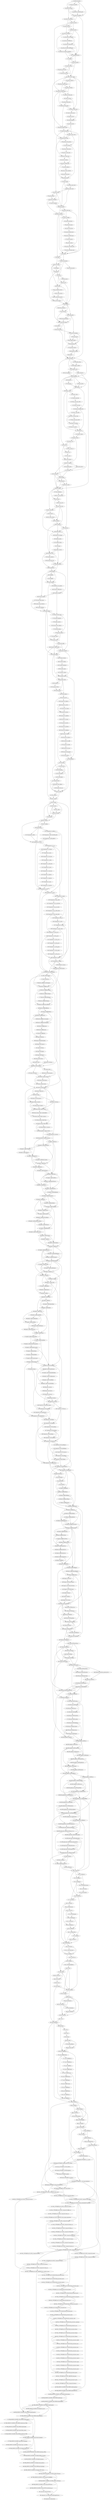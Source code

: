 digraph {
	"m_Do/m_Do_main.o" [label="1 m_Do/m_Do_main.o"]
	"m_Do/m_Do_printf.o" [label="2 m_Do/m_Do_printf.o"]
	"m_Do/m_Do_audio.o" [label="3 m_Do/m_Do_audio.o"]
	"m_Do/m_Do_controller_pad.o" [label="4 m_Do/m_Do_controller_pad.o"]
	"m_Do/m_Do_graphic.o" [label="5 m_Do/m_Do_graphic.o"]
	"m_Do/m_Do_machine.o" [label="6 m_Do/m_Do_machine.o"]
	"m_Do/m_Do_mtx.o" [label="7 m_Do/m_Do_mtx.o"]
	"m_Do/m_Do_ext.o" [label="8 m_Do/m_Do_ext.o"]
	"m_Do/m_Do_lib.o" [label="9 m_Do/m_Do_lib.o"]
	"m_Do/m_Do_Reset.o" [label="10 m_Do/m_Do_Reset.o"]
	"m_Do/m_Do_dvd_thread.o" [label="11 m_Do/m_Do_dvd_thread.o"]
	"m_Do/m_Do_DVDError.o" [label="12 m_Do/m_Do_DVDError.o"]
	"m_Do/m_Do_MemCard.o" [label="13 m_Do/m_Do_MemCard.o"]
	"m_Do/m_Do_MemCardRWmng.o" [label="14 m_Do/m_Do_MemCardRWmng.o"]
	"m_Do/m_Do_machine_exception.o" [label="15 m_Do/m_Do_machine_exception.o"]
	"c/c_damagereaction.o" [label="16 c/c_damagereaction.o"]
	"c/c_dylink.o" [label="17 c/c_dylink.o"]
	"f_ap/f_ap_game.o" [label="18 f_ap/f_ap_game.o"]
	"f_op/f_op_actor.o" [label="19 f_op/f_op_actor.o"]
	"f_op/f_op_actor_iter.o" [label="20 f_op/f_op_actor_iter.o"]
	"f_op/f_op_actor_tag.o" [label="21 f_op/f_op_actor_tag.o"]
	"f_op/f_op_actor_mng.o" [label="22 f_op/f_op_actor_mng.o"]
	"f_op/f_op_camera.o" [label="23 f_op/f_op_camera.o"]
	"f_op/f_op_camera_mng.o" [label="24 f_op/f_op_camera_mng.o"]
	"f_op/f_op_overlap.o" [label="25 f_op/f_op_overlap.o"]
	"f_op/f_op_overlap_mng.o" [label="26 f_op/f_op_overlap_mng.o"]
	"f_op/f_op_overlap_req.o" [label="27 f_op/f_op_overlap_req.o"]
	"f_op/f_op_scene.o" [label="28 f_op/f_op_scene.o"]
	"f_op/f_op_scene_iter.o" [label="29 f_op/f_op_scene_iter.o"]
	"f_op/f_op_scene_mng.o" [label="30 f_op/f_op_scene_mng.o"]
	"f_op/f_op_scene_req.o" [label="31 f_op/f_op_scene_req.o"]
	"f_op/f_op_scene_tag.o" [label="32 f_op/f_op_scene_tag.o"]
	"f_op/f_op_view.o" [label="33 f_op/f_op_view.o"]
	"f_op/f_op_kankyo.o" [label="34 f_op/f_op_kankyo.o"]
	"f_op/f_op_msg.o" [label="35 f_op/f_op_msg.o"]
	"f_op/f_op_kankyo_mng.o" [label="36 f_op/f_op_kankyo_mng.o"]
	"f_op/f_op_msg_mng.o" [label="37 f_op/f_op_msg_mng.o"]
	"f_op/f_op_draw_iter.o" [label="38 f_op/f_op_draw_iter.o"]
	"f_op/f_op_draw_tag.o" [label="39 f_op/f_op_draw_tag.o"]
	"f_op/f_op_scene_pause.o" [label="40 f_op/f_op_scene_pause.o"]
	"f_pc/f_pc_base.o" [label="41 f_pc/f_pc_base.o"]
	"f_pc/f_pc_create_iter.o" [label="42 f_pc/f_pc_create_iter.o"]
	"f_pc/f_pc_create_req.o" [label="43 f_pc/f_pc_create_req.o"]
	"f_pc/f_pc_create_tag.o" [label="44 f_pc/f_pc_create_tag.o"]
	"f_pc/f_pc_creator.o" [label="45 f_pc/f_pc_creator.o"]
	"f_pc/f_pc_delete_tag.o" [label="46 f_pc/f_pc_delete_tag.o"]
	"f_pc/f_pc_deletor.o" [label="47 f_pc/f_pc_deletor.o"]
	"f_pc/f_pc_draw_priority.o" [label="48 f_pc/f_pc_draw_priority.o"]
	"f_pc/f_pc_executor.o" [label="49 f_pc/f_pc_executor.o"]
	"f_pc/f_pc_layer.o" [label="50 f_pc/f_pc_layer.o"]
	"f_pc/f_pc_leaf.o" [label="51 f_pc/f_pc_leaf.o"]
	"f_pc/f_pc_layer_iter.o" [label="52 f_pc/f_pc_layer_iter.o"]
	"f_pc/f_pc_layer_tag.o" [label="53 f_pc/f_pc_layer_tag.o"]
	"f_pc/f_pc_line.o" [label="54 f_pc/f_pc_line.o"]
	"f_pc/f_pc_load.o" [label="55 f_pc/f_pc_load.o"]
	"f_pc/f_pc_manager.o" [label="56 f_pc/f_pc_manager.o"]
	"f_pc/f_pc_method.o" [label="57 f_pc/f_pc_method.o"]
	"f_pc/f_pc_node.o" [label="58 f_pc/f_pc_node.o"]
	"f_pc/f_pc_node_req.o" [label="59 f_pc/f_pc_node_req.o"]
	"f_pc/f_pc_priority.o" [label="60 f_pc/f_pc_priority.o"]
	"f_pc/f_pc_profile.o" [label="61 f_pc/f_pc_profile.o"]
	"f_pc/f_pc_searcher.o" [label="62 f_pc/f_pc_searcher.o"]
	"f_pc/f_pc_line_tag.o" [label="63 f_pc/f_pc_line_tag.o"]
	"f_pc/f_pc_line_iter.o" [label="64 f_pc/f_pc_line_iter.o"]
	"f_pc/f_pc_method_iter.o" [label="65 f_pc/f_pc_method_iter.o"]
	"f_pc/f_pc_method_tag.o" [label="66 f_pc/f_pc_method_tag.o"]
	"f_pc/f_pc_pause.o" [label="67 f_pc/f_pc_pause.o"]
	"f_pc/f_pc_draw.o" [label="68 f_pc/f_pc_draw.o"]
	"f_pc/f_pc_fstcreate_req.o" [label="69 f_pc/f_pc_fstcreate_req.o"]
	"f_pc/f_pc_stdcreate_req.o" [label="70 f_pc/f_pc_stdcreate_req.o"]
	"d/d_stage.o" [label="71 d/d_stage.o"]
	"d/d_map.o" [label="72 d/d_map.o"]
	"d/d_com_inf_game.o" [label="73 d/d_com_inf_game.o"]
	"d/d_com_static.o" [label="74 d/d_com_static.o"]
	"d/d_bomb.o" [label="75 d/d_bomb.o"]
	"d/d_lib.o" [label="76 d/d_lib.o"]
	"d/d_save.o" [label="77 d/d_save.o"]
	"d/d_save_init.o" [label="78 d/d_save_init.o"]
	"d/d_jnt_col.o" [label="79 d/d_jnt_col.o"]
	"d/d_a_obj.o" [label="80 d/d_a_obj.o"]
	"d/d_a_itembase_static.o" [label="81 d/d_a_itembase_static.o"]
	"d/d_a_item_static.o" [label="82 d/d_a_item_static.o"]
	"d/d_a_shop_item_static.o" [label="83 d/d_a_shop_item_static.o"]
	"d/d_a_horse_static.o" [label="84 d/d_a_horse_static.o"]
	"d/d_demo.o" [label="85 d/d_demo.o"]
	"d/d_door_param2.o" [label="86 d/d_door_param2.o"]
	"d/d_resorce.o" [label="87 d/d_resorce.o"]
	"d/d_map_path.o" [label="88 d/d_map_path.o"]
	"d/d_map_path_fmap.o" [label="89 d/d_map_path_fmap.o"]
	"d/d_map_path_dmap.o" [label="90 d/d_map_path_dmap.o"]
	"d/d_event.o" [label="91 d/d_event.o"]
	"d/d_event_data.o" [label="92 d/d_event_data.o"]
	"d/d_event_manager.o" [label="93 d/d_event_manager.o"]
	"d/d_event_lib.o" [label="94 d/d_event_lib.o"]
	"d/d_simple_model.o" [label="95 d/d_simple_model.o"]
	"d/d_particle.o" [label="96 d/d_particle.o"]
	"d/d_particle_copoly.o" [label="98 d/d_particle_copoly.o"]
	"d/d_path.o" [label="99 d/d_path.o"]
	"d/d_drawlist.o" [label="100 d/d_drawlist.o"]
	"d/d_kankyo_data.o" [label="101 d/d_kankyo_data.o"]
	"d/d_kankyo_wether.o" [label="102 d/d_kankyo_wether.o"]
	"d/d_kankyo_rain.o" [label="103 d/d_kankyo_rain.o"]
	"d/d_vibration.o" [label="104 d/d_vibration.o"]
	"d/d_attention.o" [label="105 d/d_attention.o"]
	"d/d_bg_pc.o" [label="106 d/d_bg_pc.o"]
	"d/d_bg_plc.o" [label="107 d/d_bg_plc.o"]
	"d/d_bg_s.o" [label="108 d/d_bg_s.o"]
	"d/d_bg_s_acch.o" [label="109 d/d_bg_s_acch.o"]
	"d/d_bg_s_chk.o" [label="110 d/d_bg_s_chk.o"]
	"d/d_bg_s_gnd_chk.o" [label="111 d/d_bg_s_gnd_chk.o"]
	"d/d_bg_s_grp_pass_chk.o" [label="112 d/d_bg_s_grp_pass_chk.o"]
	"d/d_bg_s_lin_chk.o" [label="113 d/d_bg_s_lin_chk.o"]
	"d/d_bg_s_movebg_actor.o" [label="114 d/d_bg_s_movebg_actor.o"]
	"d/d_bg_s_sph_chk.o" [label="115 d/d_bg_s_sph_chk.o"]
	"d/d_bg_s_spl_grp_chk.o" [label="116 d/d_bg_s_spl_grp_chk.o"]
	"d/d_bg_s_poly_pass_chk.o" [label="117 d/d_bg_s_poly_pass_chk.o"]
	"d/d_bg_s_roof_chk.o" [label="118 d/d_bg_s_roof_chk.o"]
	"d/d_bg_s_wtr_chk.o" [label="119 d/d_bg_s_wtr_chk.o"]
	"d/d_bg_w.o" [label="120 d/d_bg_w.o"]
	"d/d_bg_w_base.o" [label="121 d/d_bg_w_base.o"]
	"d/d_bg_w_kcol.o" [label="122 d/d_bg_w_kcol.o"]
	"d/d_bg_w_sv.o" [label="123 d/d_bg_w_sv.o"]
	"d/d_cc_d.o" [label="124 d/d_cc_d.o"]
	"d/d_cc_mass_s.o" [label="125 d/d_cc_mass_s.o"]
	"d/d_cc_s.o" [label="126 d/d_cc_s.o"]
	"d/d_cc_uty.o" [label="127 d/d_cc_uty.o"]
	"d/d_cam_param.o" [label="128 d/d_cam_param.o"]
	"d/d_ev_camera.o" [label="129 d/d_ev_camera.o"]
	"d/d_spline_path.o" [label="130 d/d_spline_path.o"]
	"d/d_item.o" [label="131 d/d_item.o"]
	"d/d_tresure.o" [label="132 d/d_tresure.o"]
	"d/d_model.o" [label="133 d/d_model.o"]
	"d/d_eye_hl.o" [label="134 d/d_eye_hl.o"]
	"d/d_error_msg.o" [label="135 d/d_error_msg.o"]
	"d/d_a_alink.o" [label="136 d/d_a_alink.o"]
	"d/d_a_itembase.o" [label="137 d/d_a_itembase.o"]
	"d/d_a_no_chg_room.o" [label="138 d/d_a_no_chg_room.o"]
	"d/d_a_npc.o" [label="139 d/d_a_npc.o"]
	"d/d_a_npc_cd.o" [label="140 d/d_a_npc_cd.o"]
	"d/d_a_npc_cd2.o" [label="141 d/d_a_npc_cd2.o"]
	"d/d_a_obj_item.o" [label="142 d/d_a_obj_item.o"]
	"d/d_insect.o" [label="143 d/d_insect.o"]
	"d/d_a_obj_ss_base.o" [label="144 d/d_a_obj_ss_base.o"]
	"d/d_a_player.o" [label="145 d/d_a_player.o"]
	"d/d_camera.o" [label="146 d/d_camera.o"]
	"d/d_envse.o" [label="147 d/d_envse.o"]
	"d/d_file_select.o" [label="148 d/d_file_select.o"]
	"d/d_file_sel_warning.o" [label="149 d/d_file_sel_warning.o"]
	"d/d_file_sel_info.o" [label="150 d/d_file_sel_info.o"]
	"d/d_bright_check.o" [label="151 d/d_bright_check.o"]
	"d/d_scope.o" [label="152 d/d_scope.o"]
	"d/d_select_cursor.o" [label="153 d/d_select_cursor.o"]
	"d/d_select_icon.o" [label="154 d/d_select_icon.o"]
	"d/d_shop_camera.o" [label="155 d/d_shop_camera.o"]
	"d/d_shop_item_ctrl.o" [label="156 d/d_shop_item_ctrl.o"]
	"d/d_shop_system.o" [label="157 d/d_shop_system.o"]
	"d/d_gameover.o" [label="158 d/d_gameover.o"]
	"d/d_kankyo.o" [label="159 d/d_kankyo.o"]
	"d/d_kyeff.o" [label="160 d/d_kyeff.o"]
	"d/d_kyeff2.o" [label="161 d/d_kyeff2.o"]
	"d/d_ky_thunder.o" [label="162 d/d_ky_thunder.o"]
	"d/d_kantera_icon_meter.o" [label="163 d/d_kantera_icon_meter.o"]
	"d/d_menu_calibration.o" [label="164 d/d_menu_calibration.o"]
	"d/d_menu_collect.o" [label="165 d/d_menu_collect.o"]
	"d/d_menu_dmap.o" [label="166 d/d_menu_dmap.o"]
	"d/d_menu_dmap_map.o" [label="167 d/d_menu_dmap_map.o"]
	"d/d_menu_map_common.o" [label="168 d/d_menu_map_common.o"]
	"d/d_menu_fishing.o" [label="169 d/d_menu_fishing.o"]
	"d/d_menu_fmap.o" [label="170 d/d_menu_fmap.o"]
	"d/d_menu_fmap_map.o" [label="171 d/d_menu_fmap_map.o"]
	"d/d_menu_fmap2D.o" [label="172 d/d_menu_fmap2D.o"]
	"d/d_menu_insect.o" [label="173 d/d_menu_insect.o"]
	"d/d_menu_item_explain.o" [label="174 d/d_menu_item_explain.o"]
	"d/d_menu_letter.o" [label="175 d/d_menu_letter.o"]
	"d/d_menu_option.o" [label="176 d/d_menu_option.o"]
	"d/d_menu_ring.o" [label="177 d/d_menu_ring.o"]
	"d/d_menu_save.o" [label="178 d/d_menu_save.o"]
	"d/d_menu_skill.o" [label="179 d/d_menu_skill.o"]
	"d/d_menu_window_HIO.o" [label="180 d/d_menu_window_HIO.o"]
	"d/d_menu_window.o" [label="181 d/d_menu_window.o"]
	"d/d_meter_HIO.o" [label="182 d/d_meter_HIO.o"]
	"d/d_meter_button.o" [label="183 d/d_meter_button.o"]
	"d/d_meter_haihai.o" [label="184 d/d_meter_haihai.o"]
	"d/d_meter_hakusha.o" [label="185 d/d_meter_hakusha.o"]
	"d/d_meter_map.o" [label="186 d/d_meter_map.o"]
	"d/d_meter_string.o" [label="187 d/d_meter_string.o"]
	"d/d_meter2_draw.o" [label="188 d/d_meter2_draw.o"]
	"d/d_meter2_info.o" [label="189 d/d_meter2_info.o"]
	"d/d_meter2.o" [label="190 d/d_meter2.o"]
	"d/d_msg_out_font.o" [label="191 d/d_msg_out_font.o"]
	"d/d_msg_class.o" [label="192 d/d_msg_class.o"]
	"d/d_msg_object.o" [label="193 d/d_msg_object.o"]
	"d/d_msg_unit.o" [label="194 d/d_msg_unit.o"]
	"d/d_msg_scrn_3select.o" [label="195 d/d_msg_scrn_3select.o"]
	"d/d_msg_scrn_arrow.o" [label="196 d/d_msg_scrn_arrow.o"]
	"d/d_msg_scrn_base.o" [label="197 d/d_msg_scrn_base.o"]
	"d/d_msg_scrn_boss.o" [label="198 d/d_msg_scrn_boss.o"]
	"d/d_msg_scrn_explain.o" [label="199 d/d_msg_scrn_explain.o"]
	"d/d_msg_scrn_item.o" [label="200 d/d_msg_scrn_item.o"]
	"d/d_msg_scrn_howl.o" [label="201 d/d_msg_scrn_howl.o"]
	"d/d_msg_scrn_jimaku.o" [label="202 d/d_msg_scrn_jimaku.o"]
	"d/d_msg_scrn_kanban.o" [label="203 d/d_msg_scrn_kanban.o"]
	"d/d_msg_scrn_light.o" [label="204 d/d_msg_scrn_light.o"]
	"d/d_msg_scrn_place.o" [label="205 d/d_msg_scrn_place.o"]
	"d/d_msg_scrn_staff.o" [label="206 d/d_msg_scrn_staff.o"]
	"d/d_msg_scrn_talk.o" [label="207 d/d_msg_scrn_talk.o"]
	"d/d_msg_scrn_tree.o" [label="208 d/d_msg_scrn_tree.o"]
	"d/d_msg_string_base.o" [label="209 d/d_msg_string_base.o"]
	"d/d_msg_string.o" [label="210 d/d_msg_string.o"]
	"d/d_msg_flow.o" [label="211 d/d_msg_flow.o"]
	"d/d_name.o" [label="212 d/d_name.o"]
	"d/d_npc_lib.o" [label="213 d/d_npc_lib.o"]
	"d/d_ovlp_fade.o" [label="214 d/d_ovlp_fade.o"]
	"d/d_ovlp_fade2.o" [label="215 d/d_ovlp_fade2.o"]
	"d/d_ovlp_fade3.o" [label="216 d/d_ovlp_fade3.o"]
	"d/d_pane_class.o" [label="217 d/d_pane_class.o"]
	"d/d_pane_class_alpha.o" [label="218 d/d_pane_class_alpha.o"]
	"d/d_pane_class_ex.o" [label="219 d/d_pane_class_ex.o"]
	"d/d_s_logo.o" [label="220 d/d_s_logo.o"]
	"d/d_s_name.o" [label="222 d/d_s_name.o"]
	"d/d_s_play.o" [label="223 d/d_s_play.o"]
	"d/d_s_room.o" [label="224 d/d_s_room.o"]
	"d/d_save_HIO.o" [label="226 d/d_save_HIO.o"]
	"d/d_timer.o" [label="227 d/d_timer.o"]
	"d/d_k_wmark.o" [label="228 d/d_k_wmark.o"]
	"d/d_k_wpillar.o" [label="229 d/d_k_wpillar.o"]
	"DynamicLink.o" [label="230 DynamicLink.o"]
	"d/d_vib_pattern.o" [label="104 d/d_vib_pattern.o"]
	"d/d_item_data.o" [label="130 d/d_item_data.o"]
	"d/d_particle_name.o" [label="97 d/d_particle_name.o"]
	"d/d_att_dist.o" [label="106 d/d_att_dist.o"]
	"d/d_s_menu.o" [label="221 d/d_s_menu.o"]
	"d/d_s_title.o" [label="225 d/d_s_title.o"]
	"d/d_com_inf_actor.o" [label="74 d/d_com_inf_actor.o"]
	"SComponent.a/c_malloc.o" [label="231 SComponent.a/c_malloc.o"]
	"SComponent.a/c_API_controller_pad.o" [label="232 SComponent.a/c_API_controller_pad.o"]
	"SComponent.a/c_API_graphic.o" [label="233 SComponent.a/c_API_graphic.o"]
	"SComponent.a/c_cc_d.o" [label="234 SComponent.a/c_cc_d.o"]
	"SComponent.a/c_cc_s.o" [label="235 SComponent.a/c_cc_s.o"]
	"SComponent.a/c_counter.o" [label="236 SComponent.a/c_counter.o"]
	"SComponent.a/c_list.o" [label="237 SComponent.a/c_list.o"]
	"SComponent.a/c_list_iter.o" [label="238 SComponent.a/c_list_iter.o"]
	"SComponent.a/c_node.o" [label="239 SComponent.a/c_node.o"]
	"SComponent.a/c_node_iter.o" [label="240 SComponent.a/c_node_iter.o"]
	"SComponent.a/c_tree.o" [label="241 SComponent.a/c_tree.o"]
	"SComponent.a/c_tree_iter.o" [label="242 SComponent.a/c_tree_iter.o"]
	"SComponent.a/c_phase.o" [label="243 SComponent.a/c_phase.o"]
	"SComponent.a/c_request.o" [label="244 SComponent.a/c_request.o"]
	"SComponent.a/c_tag.o" [label="245 SComponent.a/c_tag.o"]
	"SComponent.a/c_tag_iter.o" [label="246 SComponent.a/c_tag_iter.o"]
	"SComponent.a/c_xyz.o" [label="247 SComponent.a/c_xyz.o"]
	"SComponent.a/c_sxyz.o" [label="248 SComponent.a/c_sxyz.o"]
	"SComponent.a/c_math.o" [label="249 SComponent.a/c_math.o"]
	"SComponent.a/c_bg_s_chk.o" [label="250 SComponent.a/c_bg_s_chk.o"]
	"SComponent.a/c_bg_s_gnd_chk.o" [label="251 SComponent.a/c_bg_s_gnd_chk.o"]
	"SComponent.a/c_bg_s_lin_chk.o" [label="252 SComponent.a/c_bg_s_lin_chk.o"]
	"SComponent.a/c_bg_s_shdw_draw.o" [label="253 SComponent.a/c_bg_s_shdw_draw.o"]
	"SComponent.a/c_bg_s_poly_info.o" [label="254 SComponent.a/c_bg_s_poly_info.o"]
	"SComponent.a/c_bg_w.o" [label="255 SComponent.a/c_bg_w.o"]
	"SComponent.a/c_m2d.o" [label="256 SComponent.a/c_m2d.o"]
	"SComponent.a/c_m3d.o" [label="257 SComponent.a/c_m3d.o"]
	"SComponent.a/c_m3d_g_aab.o" [label="258 SComponent.a/c_m3d_g_aab.o"]
	"SComponent.a/c_m3d_g_cir.o" [label="259 SComponent.a/c_m3d_g_cir.o"]
	"SComponent.a/c_m3d_g_cps.o" [label="260 SComponent.a/c_m3d_g_cps.o"]
	"SComponent.a/c_m3d_g_cyl.o" [label="261 SComponent.a/c_m3d_g_cyl.o"]
	"SComponent.a/c_m3d_g_lin.o" [label="262 SComponent.a/c_m3d_g_lin.o"]
	"SComponent.a/c_m3d_g_pla.o" [label="263 SComponent.a/c_m3d_g_pla.o"]
	"SComponent.a/c_m3d_g_sph.o" [label="264 SComponent.a/c_m3d_g_sph.o"]
	"SComponent.a/c_m3d_g_tri.o" [label="265 SComponent.a/c_m3d_g_tri.o"]
	"SComponent.a/c_lib.o" [label="266 SComponent.a/c_lib.o"]
	"SComponent.a/c_angle.o" [label="267 SComponent.a/c_angle.o"]
	"SComponent.a/c_API.o" [label="231 SComponent.a/c_API.o"]
	"SStandard.a/s_basic.o" [label="268 SStandard.a/s_basic.o"]
	"JFramework.a/JFWSystem.o" [label="269 JFramework.a/JFWSystem.o"]
	"JFramework.a/JFWDisplay.o" [label="270 JFramework.a/JFWDisplay.o"]
	"J3DU.a/J3DUClipper.o" [label="271 J3DU.a/J3DUClipper.o"]
	"J3DU.a/J3DUDL.o" [label="272 J3DU.a/J3DUDL.o"]
	"JParticle.a/JPAResourceManager.o" [label="273 JParticle.a/JPAResourceManager.o"]
	"JParticle.a/JPAResource.o" [label="274 JParticle.a/JPAResource.o"]
	"JParticle.a/JPABaseShape.o" [label="275 JParticle.a/JPABaseShape.o"]
	"JParticle.a/JPAExtraShape.o" [label="276 JParticle.a/JPAExtraShape.o"]
	"JParticle.a/JPAChildShape.o" [label="277 JParticle.a/JPAChildShape.o"]
	"JParticle.a/JPAExTexShape.o" [label="278 JParticle.a/JPAExTexShape.o"]
	"JParticle.a/JPADynamicsBlock.o" [label="279 JParticle.a/JPADynamicsBlock.o"]
	"JParticle.a/JPAFieldBlock.o" [label="280 JParticle.a/JPAFieldBlock.o"]
	"JParticle.a/JPAKeyBlock.o" [label="281 JParticle.a/JPAKeyBlock.o"]
	"JParticle.a/JPATexture.o" [label="282 JParticle.a/JPATexture.o"]
	"JParticle.a/JPAResourceLoader.o" [label="283 JParticle.a/JPAResourceLoader.o"]
	"JParticle.a/JPAEmitterManager.o" [label="284 JParticle.a/JPAEmitterManager.o"]
	"JParticle.a/JPAEmitter.o" [label="285 JParticle.a/JPAEmitter.o"]
	"JParticle.a/JPAParticle.o" [label="286 JParticle.a/JPAParticle.o"]
	"JParticle.a/JPAMath.o" [label="287 JParticle.a/JPAMath.o"]
	"JStage.a/JSGActor.o" [label="288 JStage.a/JSGActor.o"]
	"JStage.a/JSGAmbientLight.o" [label="289 JStage.a/JSGAmbientLight.o"]
	"JStage.a/JSGCamera.o" [label="290 JStage.a/JSGCamera.o"]
	"JStage.a/JSGFog.o" [label="291 JStage.a/JSGFog.o"]
	"JStage.a/JSGLight.o" [label="292 JStage.a/JSGLight.o"]
	"JStage.a/JSGObject.o" [label="293 JStage.a/JSGObject.o"]
	"JStage.a/JSGSystem.o" [label="294 JStage.a/JSGSystem.o"]
	"JStudio.a/ctb.o" [label="295 JStudio.a/ctb.o"]
	"JStudio.a/functionvalue.o" [label="296 JStudio.a/functionvalue.o"]
	"JStudio.a/fvb.o" [label="297 JStudio.a/fvb.o"]
	"JStudio.a/fvb-data-parse.o" [label="298 JStudio.a/fvb-data-parse.o"]
	"JStudio.a/jstudio-control.o" [label="299 JStudio.a/jstudio-control.o"]
	"JStudio.a/jstudio-math.o" [label="301 JStudio.a/jstudio-math.o"]
	"JStudio.a/jstudio-object.o" [label="302 JStudio.a/jstudio-object.o"]
	"JStudio.a/object-id.o" [label="303 JStudio.a/object-id.o"]
	"JStudio.a/stb.o" [label="304 JStudio.a/stb.o"]
	"JStudio.a/stb-data-parse.o" [label="305 JStudio.a/stb-data-parse.o"]
	"JStudio.a/stb-data.o" [label="305 JStudio.a/stb-data.o"]
	"JStudio.a/ctb-data.o" [label="294 JStudio.a/ctb-data.o"]
	"JStudio.a/fvb-data.o" [label="297 JStudio.a/fvb-data.o"]
	"JStudio.a/jstudio-data.o" [label="300 JStudio.a/jstudio-data.o"]
	"JStudio_JStage.a/control.o" [label="306 JStudio_JStage.a/control.o"]
	"JStudio_JStage.a/object.o" [label="307 JStudio_JStage.a/object.o"]
	"JStudio_JStage.a/object-actor.o" [label="308 JStudio_JStage.a/object-actor.o"]
	"JStudio_JStage.a/object-ambientlight.o" [label="309 JStudio_JStage.a/object-ambientlight.o"]
	"JStudio_JStage.a/object-camera.o" [label="310 JStudio_JStage.a/object-camera.o"]
	"JStudio_JStage.a/object-fog.o" [label="311 JStudio_JStage.a/object-fog.o"]
	"JStudio_JStage.a/object-light.o" [label="312 JStudio_JStage.a/object-light.o"]
	"JStudio_JAudio2.a/control.o" [label="313 JStudio_JAudio2.a/control.o"]
	"JStudio_JAudio2.a/object-sound.o" [label="314 JStudio_JAudio2.a/object-sound.o"]
	"JStudio_JParticle.a/control.o" [label="315 JStudio_JParticle.a/control.o"]
	"JStudio_JParticle.a/object-particle.o" [label="316 JStudio_JParticle.a/object-particle.o"]
	"JAudio2.a/JASCalc.o" [label="317 JAudio2.a/JASCalc.o"]
	"JAudio2.a/JASTaskThread.o" [label="318 JAudio2.a/JASTaskThread.o"]
	"JAudio2.a/JASDvdThread.o" [label="319 JAudio2.a/JASDvdThread.o"]
	"JAudio2.a/JASCallback.o" [label="320 JAudio2.a/JASCallback.o"]
	"JAudio2.a/JASHeapCtrl.o" [label="321 JAudio2.a/JASHeapCtrl.o"]
	"JAudio2.a/JASResArcLoader.o" [label="322 JAudio2.a/JASResArcLoader.o"]
	"JAudio2.a/JASProbe.o" [label="323 JAudio2.a/JASProbe.o"]
	"JAudio2.a/JASReport.o" [label="324 JAudio2.a/JASReport.o"]
	"JAudio2.a/JASCmdStack.o" [label="325 JAudio2.a/JASCmdStack.o"]
	"JAudio2.a/JASTrack.o" [label="326 JAudio2.a/JASTrack.o"]
	"JAudio2.a/JASTrackPort.o" [label="327 JAudio2.a/JASTrackPort.o"]
	"JAudio2.a/JASRegisterParam.o" [label="328 JAudio2.a/JASRegisterParam.o"]
	"JAudio2.a/JASSeqCtrl.o" [label="329 JAudio2.a/JASSeqCtrl.o"]
	"JAudio2.a/JASSeqParser.o" [label="330 JAudio2.a/JASSeqParser.o"]
	"JAudio2.a/JASSeqReader.o" [label="331 JAudio2.a/JASSeqReader.o"]
	"JAudio2.a/JASAramStream.o" [label="332 JAudio2.a/JASAramStream.o"]
	"JAudio2.a/JASBank.o" [label="333 JAudio2.a/JASBank.o"]
	"JAudio2.a/JASBasicBank.o" [label="334 JAudio2.a/JASBasicBank.o"]
	"JAudio2.a/JASVoiceBank.o" [label="335 JAudio2.a/JASVoiceBank.o"]
	"JAudio2.a/JASBasicInst.o" [label="336 JAudio2.a/JASBasicInst.o"]
	"JAudio2.a/JASDrumSet.o" [label="337 JAudio2.a/JASDrumSet.o"]
	"JAudio2.a/JASBasicWaveBank.o" [label="338 JAudio2.a/JASBasicWaveBank.o"]
	"JAudio2.a/JASSimpleWaveBank.o" [label="339 JAudio2.a/JASSimpleWaveBank.o"]
	"JAudio2.a/JASWSParser.o" [label="340 JAudio2.a/JASWSParser.o"]
	"JAudio2.a/JASBNKParser.o" [label="341 JAudio2.a/JASBNKParser.o"]
	"JAudio2.a/JASWaveArcLoader.o" [label="342 JAudio2.a/JASWaveArcLoader.o"]
	"JAudio2.a/JASChannel.o" [label="343 JAudio2.a/JASChannel.o"]
	"JAudio2.a/JASLfo.o" [label="344 JAudio2.a/JASLfo.o"]
	"JAudio2.a/JASOscillator.o" [label="345 JAudio2.a/JASOscillator.o"]
	"JAudio2.a/JASAiCtrl.o" [label="346 JAudio2.a/JASAiCtrl.o"]
	"JAudio2.a/JASAudioThread.o" [label="347 JAudio2.a/JASAudioThread.o"]
	"JAudio2.a/JASAudioReseter.o" [label="348 JAudio2.a/JASAudioReseter.o"]
	"JAudio2.a/JASDSPChannel.o" [label="349 JAudio2.a/JASDSPChannel.o"]
	"JAudio2.a/JASDSPInterface.o" [label="350 JAudio2.a/JASDSPInterface.o"]
	"JAudio2.a/JASDriverIF.o" [label="351 JAudio2.a/JASDriverIF.o"]
	"JAudio2.a/JASSoundParams.o" [label="352 JAudio2.a/JASSoundParams.o"]
	"JAudio2.a/dspproc.o" [label="353 JAudio2.a/dspproc.o"]
	"JAudio2.a/dsptask.o" [label="354 JAudio2.a/dsptask.o"]
	"JAudio2.a/osdsp.o" [label="355 JAudio2.a/osdsp.o"]
	"JAudio2.a/osdsp_task.o" [label="356 JAudio2.a/osdsp_task.o"]
	"JAudio2.a/JAIAudible.o" [label="357 JAudio2.a/JAIAudible.o"]
	"JAudio2.a/JAIAudience.o" [label="358 JAudio2.a/JAIAudience.o"]
	"JAudio2.a/JAISe.o" [label="359 JAudio2.a/JAISe.o"]
	"JAudio2.a/JAISeMgr.o" [label="360 JAudio2.a/JAISeMgr.o"]
	"JAudio2.a/JAISeq.o" [label="361 JAudio2.a/JAISeq.o"]
	"JAudio2.a/JAISeqDataMgr.o" [label="362 JAudio2.a/JAISeqDataMgr.o"]
	"JAudio2.a/JAISeqMgr.o" [label="363 JAudio2.a/JAISeqMgr.o"]
	"JAudio2.a/JAISound.o" [label="364 JAudio2.a/JAISound.o"]
	"JAudio2.a/JAISoundChild.o" [label="365 JAudio2.a/JAISoundChild.o"]
	"JAudio2.a/JAISoundHandles.o" [label="366 JAudio2.a/JAISoundHandles.o"]
	"JAudio2.a/JAISoundInfo.o" [label="367 JAudio2.a/JAISoundInfo.o"]
	"JAudio2.a/JAISoundParams.o" [label="368 JAudio2.a/JAISoundParams.o"]
	"JAudio2.a/JAISoundStarter.o" [label="369 JAudio2.a/JAISoundStarter.o"]
	"JAudio2.a/JAIStream.o" [label="370 JAudio2.a/JAIStream.o"]
	"JAudio2.a/JAIStreamDataMgr.o" [label="371 JAudio2.a/JAIStreamDataMgr.o"]
	"JAudio2.a/JAIStreamMgr.o" [label="372 JAudio2.a/JAIStreamMgr.o"]
	"JAudio2.a/JAUAudioArcInterpreter.o" [label="373 JAudio2.a/JAUAudioArcInterpreter.o"]
	"JAudio2.a/JAUAudioArcLoader.o" [label="374 JAudio2.a/JAUAudioArcLoader.o"]
	"JAudio2.a/JAUAudioMgr.o" [label="375 JAudio2.a/JAUAudioMgr.o"]
	"JAudio2.a/JAUBankTable.o" [label="376 JAudio2.a/JAUBankTable.o"]
	"JAudio2.a/JAUClusterSound.o" [label="377 JAudio2.a/JAUClusterSound.o"]
	"JAudio2.a/JAUInitializer.o" [label="378 JAudio2.a/JAUInitializer.o"]
	"JAudio2.a/JAUSectionHeap.o" [label="379 JAudio2.a/JAUSectionHeap.o"]
	"JAudio2.a/JAUSeqCollection.o" [label="380 JAudio2.a/JAUSeqCollection.o"]
	"JAudio2.a/JAUSeqDataBlockMgr.o" [label="381 JAudio2.a/JAUSeqDataBlockMgr.o"]
	"JAudio2.a/JAUSoundAnimator.o" [label="382 JAudio2.a/JAUSoundAnimator.o"]
	"JAudio2.a/JAUSoundTable.o" [label="383 JAudio2.a/JAUSoundTable.o"]
	"JAudio2.a/JAUStreamFileTable.o" [label="384 JAudio2.a/JAUStreamFileTable.o"]
	"JMessage.a/control.o" [label="385 JMessage.a/control.o"]
	"JMessage.a/processor.o" [label="386 JMessage.a/processor.o"]
	"JMessage.a/resource.o" [label="387 JMessage.a/resource.o"]
	"JMessage.a/locale.o" [label="388 JMessage.a/locale.o"]
	"JMessage.a/data.o" [label="379 JMessage.a/data.o"]
	"Z2AudioLib.a/Z2Calc.o" [label="389 Z2AudioLib.a/Z2Calc.o"]
	"Z2AudioLib.a/Z2AudioArcLoader.o" [label="390 Z2AudioLib.a/Z2AudioArcLoader.o"]
	"Z2AudioLib.a/Z2SoundMgr.o" [label="391 Z2AudioLib.a/Z2SoundMgr.o"]
	"Z2AudioLib.a/Z2SoundStarter.o" [label="392 Z2AudioLib.a/Z2SoundStarter.o"]
	"Z2AudioLib.a/Z2SoundHandles.o" [label="393 Z2AudioLib.a/Z2SoundHandles.o"]
	"Z2AudioLib.a/Z2SeMgr.o" [label="394 Z2AudioLib.a/Z2SeMgr.o"]
	"Z2AudioLib.a/Z2SeqMgr.o" [label="395 Z2AudioLib.a/Z2SeqMgr.o"]
	"Z2AudioLib.a/Z2StatusMgr.o" [label="396 Z2AudioLib.a/Z2StatusMgr.o"]
	"Z2AudioLib.a/Z2SceneMgr.o" [label="397 Z2AudioLib.a/Z2SceneMgr.o"]
	"Z2AudioLib.a/Z2FxLineMgr.o" [label="398 Z2AudioLib.a/Z2FxLineMgr.o"]
	"Z2AudioLib.a/Z2SoundInfo.o" [label="399 Z2AudioLib.a/Z2SoundInfo.o"]
	"Z2AudioLib.a/Z2Audience.o" [label="400 Z2AudioLib.a/Z2Audience.o"]
	"Z2AudioLib.a/Z2SoundObject.o" [label="401 Z2AudioLib.a/Z2SoundObject.o"]
	"Z2AudioLib.a/Z2SoundObjMgr.o" [label="402 Z2AudioLib.a/Z2SoundObjMgr.o"]
	"Z2AudioLib.a/Z2Creature.o" [label="403 Z2AudioLib.a/Z2Creature.o"]
	"Z2AudioLib.a/Z2LinkMgr.o" [label="404 Z2AudioLib.a/Z2LinkMgr.o"]
	"Z2AudioLib.a/Z2EnvSeMgr.o" [label="405 Z2AudioLib.a/Z2EnvSeMgr.o"]
	"Z2AudioLib.a/Z2WolfHowlMgr.o" [label="406 Z2AudioLib.a/Z2WolfHowlMgr.o"]
	"Z2AudioLib.a/Z2SpeechMgr2.o" [label="407 Z2AudioLib.a/Z2SpeechMgr2.o"]
	"Z2AudioLib.a/Z2AudioMgr.o" [label="408 Z2AudioLib.a/Z2AudioMgr.o"]
	"Z2AudioLib.a/Z2Param.o" [label="390 Z2AudioLib.a/Z2Param.o"]
	"gf.a/GFGeometry.o" [label="409 gf.a/GFGeometry.o"]
	"gf.a/GFLight.o" [label="410 gf.a/GFLight.o"]
	"gf.a/GFPixel.o" [label="411 gf.a/GFPixel.o"]
	"gf.a/GFTev.o" [label="412 gf.a/GFTev.o"]
	"JKernel.a/JKRHeap.o" [label="413 JKernel.a/JKRHeap.o"]
	"JKernel.a/JKRExpHeap.o" [label="414 JKernel.a/JKRExpHeap.o"]
	"JKernel.a/JKRSolidHeap.o" [label="415 JKernel.a/JKRSolidHeap.o"]
	"JKernel.a/JKRAssertHeap.o" [label="416 JKernel.a/JKRAssertHeap.o"]
	"JKernel.a/JKRDisposer.o" [label="417 JKernel.a/JKRDisposer.o"]
	"JKernel.a/JKRThread.o" [label="418 JKernel.a/JKRThread.o"]
	"JKernel.a/JKRAram.o" [label="419 JKernel.a/JKRAram.o"]
	"JKernel.a/JKRAramHeap.o" [label="420 JKernel.a/JKRAramHeap.o"]
	"JKernel.a/JKRAramBlock.o" [label="421 JKernel.a/JKRAramBlock.o"]
	"JKernel.a/JKRAramPiece.o" [label="422 JKernel.a/JKRAramPiece.o"]
	"JKernel.a/JKRAramStream.o" [label="423 JKernel.a/JKRAramStream.o"]
	"JKernel.a/JKRFileLoader.o" [label="424 JKernel.a/JKRFileLoader.o"]
	"JKernel.a/JKRFileFinder.o" [label="425 JKernel.a/JKRFileFinder.o"]
	"JKernel.a/JKRFileCache.o" [label="426 JKernel.a/JKRFileCache.o"]
	"JKernel.a/JKRArchivePub.o" [label="427 JKernel.a/JKRArchivePub.o"]
	"JKernel.a/JKRArchivePri.o" [label="428 JKernel.a/JKRArchivePri.o"]
	"JKernel.a/JKRMemArchive.o" [label="429 JKernel.a/JKRMemArchive.o"]
	"JKernel.a/JKRAramArchive.o" [label="430 JKernel.a/JKRAramArchive.o"]
	"JKernel.a/JKRDvdArchive.o" [label="431 JKernel.a/JKRDvdArchive.o"]
	"JKernel.a/JKRCompArchive.o" [label="432 JKernel.a/JKRCompArchive.o"]
	"JKernel.a/JKRFile.o" [label="433 JKernel.a/JKRFile.o"]
	"JKernel.a/JKRDvdFile.o" [label="434 JKernel.a/JKRDvdFile.o"]
	"JKernel.a/JKRDvdRipper.o" [label="435 JKernel.a/JKRDvdRipper.o"]
	"JKernel.a/JKRDvdAramRipper.o" [label="436 JKernel.a/JKRDvdAramRipper.o"]
	"JKernel.a/JKRDecomp.o" [label="437 JKernel.a/JKRDecomp.o"]
	"JSupport.a/JSUList.o" [label="438 JSupport.a/JSUList.o"]
	"JSupport.a/JSUInputStream.o" [label="439 JSupport.a/JSUInputStream.o"]
	"JSupport.a/JSUMemoryStream.o" [label="440 JSupport.a/JSUMemoryStream.o"]
	"JSupport.a/JSUFileStream.o" [label="441 JSupport.a/JSUFileStream.o"]
	"JGadget.a/binary.o" [label="442 JGadget.a/binary.o"]
	"JGadget.a/linklist.o" [label="443 JGadget.a/linklist.o"]
	"JGadget.a/std-vector.o" [label="444 JGadget.a/std-vector.o"]
	"JUtility.a/JUTCacheFont.o" [label="445 JUtility.a/JUTCacheFont.o"]
	"JUtility.a/JUTResource.o" [label="446 JUtility.a/JUTResource.o"]
	"JUtility.a/JUTTexture.o" [label="447 JUtility.a/JUTTexture.o"]
	"JUtility.a/JUTPalette.o" [label="448 JUtility.a/JUTPalette.o"]
	"JUtility.a/JUTNameTab.o" [label="449 JUtility.a/JUTNameTab.o"]
	"JUtility.a/JUTGraphFifo.o" [label="450 JUtility.a/JUTGraphFifo.o"]
	"JUtility.a/JUTFont.o" [label="451 JUtility.a/JUTFont.o"]
	"JUtility.a/JUTResFont.o" [label="452 JUtility.a/JUTResFont.o"]
	"JUtility.a/JUTDbPrint.o" [label="453 JUtility.a/JUTDbPrint.o"]
	"JUtility.a/JUTGamePad.o" [label="454 JUtility.a/JUTGamePad.o"]
	"JUtility.a/JUTException.o" [label="455 JUtility.a/JUTException.o"]
	"JUtility.a/JUTDirectPrint.o" [label="456 JUtility.a/JUTDirectPrint.o"]
	"JUtility.a/JUTAssert.o" [label="457 JUtility.a/JUTAssert.o"]
	"JUtility.a/JUTVideo.o" [label="458 JUtility.a/JUTVideo.o"]
	"JUtility.a/JUTXfb.o" [label="459 JUtility.a/JUTXfb.o"]
	"JUtility.a/JUTFader.o" [label="460 JUtility.a/JUTFader.o"]
	"JUtility.a/JUTProcBar.o" [label="461 JUtility.a/JUTProcBar.o"]
	"JUtility.a/JUTConsole.o" [label="462 JUtility.a/JUTConsole.o"]
	"JUtility.a/JUTDirectFile.o" [label="463 JUtility.a/JUTDirectFile.o"]
	"JUtility.a/JUTFontData_Ascfont_fix12.o" [label="463 JUtility.a/JUTFontData_Ascfont_fix12.o"]
	"J2DGraph.a/J2DGrafContext.o" [label="464 J2DGraph.a/J2DGrafContext.o"]
	"J2DGraph.a/J2DOrthoGraph.o" [label="465 J2DGraph.a/J2DOrthoGraph.o"]
	"J2DGraph.a/J2DTevs.o" [label="466 J2DGraph.a/J2DTevs.o"]
	"J2DGraph.a/J2DMaterial.o" [label="467 J2DGraph.a/J2DMaterial.o"]
	"J2DGraph.a/J2DMatBlock.o" [label="468 J2DGraph.a/J2DMatBlock.o"]
	"J2DGraph.a/J2DMaterialFactory.o" [label="469 J2DGraph.a/J2DMaterialFactory.o"]
	"J2DGraph.a/J2DPrint.o" [label="470 J2DGraph.a/J2DPrint.o"]
	"J2DGraph.a/J2DPane.o" [label="471 J2DGraph.a/J2DPane.o"]
	"J2DGraph.a/J2DScreen.o" [label="472 J2DGraph.a/J2DScreen.o"]
	"J2DGraph.a/J2DWindow.o" [label="473 J2DGraph.a/J2DWindow.o"]
	"J2DGraph.a/J2DPicture.o" [label="474 J2DGraph.a/J2DPicture.o"]
	"J2DGraph.a/J2DTextBox.o" [label="475 J2DGraph.a/J2DTextBox.o"]
	"J2DGraph.a/J2DWindowEx.o" [label="476 J2DGraph.a/J2DWindowEx.o"]
	"J2DGraph.a/J2DPictureEx.o" [label="477 J2DGraph.a/J2DPictureEx.o"]
	"J2DGraph.a/J2DTextBoxEx.o" [label="478 J2DGraph.a/J2DTextBoxEx.o"]
	"J2DGraph.a/J2DAnmLoader.o" [label="479 J2DGraph.a/J2DAnmLoader.o"]
	"J2DGraph.a/J2DAnimation.o" [label="480 J2DGraph.a/J2DAnimation.o"]
	"J2DGraph.a/J2DManage.o" [label="481 J2DGraph.a/J2DManage.o"]
	"J3DGraphBase.a/J3DGD.o" [label="482 J3DGraphBase.a/J3DGD.o"]
	"J3DGraphBase.a/J3DSys.o" [label="483 J3DGraphBase.a/J3DSys.o"]
	"J3DGraphBase.a/J3DVertex.o" [label="484 J3DGraphBase.a/J3DVertex.o"]
	"J3DGraphBase.a/J3DTransform.o" [label="485 J3DGraphBase.a/J3DTransform.o"]
	"J3DGraphBase.a/J3DTexture.o" [label="486 J3DGraphBase.a/J3DTexture.o"]
	"J3DGraphBase.a/J3DPacket.o" [label="487 J3DGraphBase.a/J3DPacket.o"]
	"J3DGraphBase.a/J3DShapeMtx.o" [label="488 J3DGraphBase.a/J3DShapeMtx.o"]
	"J3DGraphBase.a/J3DShapeDraw.o" [label="489 J3DGraphBase.a/J3DShapeDraw.o"]
	"J3DGraphBase.a/J3DShape.o" [label="490 J3DGraphBase.a/J3DShape.o"]
	"J3DGraphBase.a/J3DMaterial.o" [label="491 J3DGraphBase.a/J3DMaterial.o"]
	"J3DGraphBase.a/J3DMatBlock.o" [label="492 J3DGraphBase.a/J3DMatBlock.o"]
	"J3DGraphBase.a/J3DTevs.o" [label="493 J3DGraphBase.a/J3DTevs.o"]
	"J3DGraphBase.a/J3DDrawBuffer.o" [label="494 J3DGraphBase.a/J3DDrawBuffer.o"]
	"J3DGraphBase.a/J3DStruct.o" [label="495 J3DGraphBase.a/J3DStruct.o"]
	"J3DGraphAnimator.a/J3DShapeTable.o" [label="496 J3DGraphAnimator.a/J3DShapeTable.o"]
	"J3DGraphAnimator.a/J3DJointTree.o" [label="497 J3DGraphAnimator.a/J3DJointTree.o"]
	"J3DGraphAnimator.a/J3DModelData.o" [label="498 J3DGraphAnimator.a/J3DModelData.o"]
	"J3DGraphAnimator.a/J3DMtxBuffer.o" [label="499 J3DGraphAnimator.a/J3DMtxBuffer.o"]
	"J3DGraphAnimator.a/J3DModel.o" [label="500 J3DGraphAnimator.a/J3DModel.o"]
	"J3DGraphAnimator.a/J3DAnimation.o" [label="501 J3DGraphAnimator.a/J3DAnimation.o"]
	"J3DGraphAnimator.a/J3DMaterialAnm.o" [label="502 J3DGraphAnimator.a/J3DMaterialAnm.o"]
	"J3DGraphAnimator.a/J3DSkinDeform.o" [label="503 J3DGraphAnimator.a/J3DSkinDeform.o"]
	"J3DGraphAnimator.a/J3DCluster.o" [label="504 J3DGraphAnimator.a/J3DCluster.o"]
	"J3DGraphAnimator.a/J3DJoint.o" [label="505 J3DGraphAnimator.a/J3DJoint.o"]
	"J3DGraphAnimator.a/J3DMaterialAttach.o" [label="506 J3DGraphAnimator.a/J3DMaterialAttach.o"]
	"J3DGraphLoader.a/J3DMaterialFactory.o" [label="507 J3DGraphLoader.a/J3DMaterialFactory.o"]
	"J3DGraphLoader.a/J3DMaterialFactory_v21.o" [label="508 J3DGraphLoader.a/J3DMaterialFactory_v21.o"]
	"J3DGraphLoader.a/J3DClusterLoader.o" [label="509 J3DGraphLoader.a/J3DClusterLoader.o"]
	"J3DGraphLoader.a/J3DModelLoader.o" [label="510 J3DGraphLoader.a/J3DModelLoader.o"]
	"J3DGraphLoader.a/J3DModelLoaderCalcSize.o" [label="511 J3DGraphLoader.a/J3DModelLoaderCalcSize.o"]
	"J3DGraphLoader.a/J3DJointFactory.o" [label="512 J3DGraphLoader.a/J3DJointFactory.o"]
	"J3DGraphLoader.a/J3DShapeFactory.o" [label="513 J3DGraphLoader.a/J3DShapeFactory.o"]
	"J3DGraphLoader.a/J3DAnmLoader.o" [label="514 J3DGraphLoader.a/J3DAnmLoader.o"]
	"JMath.a/JMath.o" [label="515 JMath.a/JMath.o"]
	"JMath.a/random.o" [label="516 JMath.a/random.o"]
	"JMath.a/JMATrigonometric.o" [label="517 JMath.a/JMATrigonometric.o"]
	"base.a/PPCArch.o" [label="518 base.a/PPCArch.o"]
	"os.a/OS.o" [label="519 os.a/OS.o"]
	"os.a/OSAlarm.o" [label="520 os.a/OSAlarm.o"]
	"os.a/OSAlloc.o" [label="521 os.a/OSAlloc.o"]
	"os.a/OSArena.o" [label="522 os.a/OSArena.o"]
	"os.a/OSAudioSystem.o" [label="523 os.a/OSAudioSystem.o"]
	"os.a/OSCache.o" [label="524 os.a/OSCache.o"]
	"os.a/OSContext.o" [label="525 os.a/OSContext.o"]
	"os.a/OSError.o" [label="526 os.a/OSError.o"]
	"os.a/OSExec.o" [label="527 os.a/OSExec.o"]
	"os.a/OSFont.o" [label="528 os.a/OSFont.o"]
	"os.a/OSInterrupt.o" [label="529 os.a/OSInterrupt.o"]
	"os.a/OSLink.o" [label="530 os.a/OSLink.o"]
	"os.a/OSMessage.o" [label="531 os.a/OSMessage.o"]
	"os.a/OSMemory.o" [label="532 os.a/OSMemory.o"]
	"os.a/OSMutex.o" [label="533 os.a/OSMutex.o"]
	"os.a/OSReboot.o" [label="534 os.a/OSReboot.o"]
	"os.a/OSReset.o" [label="535 os.a/OSReset.o"]
	"os.a/OSResetSW.o" [label="536 os.a/OSResetSW.o"]
	"os.a/OSRtc.o" [label="537 os.a/OSRtc.o"]
	"os.a/OSSync.o" [label="538 os.a/OSSync.o"]
	"os.a/OSThread.o" [label="539 os.a/OSThread.o"]
	"os.a/OSTime.o" [label="540 os.a/OSTime.o"]
	"os.a/__ppc_eabi_init.o" [label="541 os.a/__ppc_eabi_init.o"]
	"exi.a/EXIBios.o" [label="542 exi.a/EXIBios.o"]
	"exi.a/EXIUart.o" [label="543 exi.a/EXIUart.o"]
	"si.a/SIBios.o" [label="544 si.a/SIBios.o"]
	"si.a/SISamplingRate.o" [label="545 si.a/SISamplingRate.o"]
	"db.a/db.o" [label="546 db.a/db.o"]
	"mtx.a/mtx.o" [label="547 mtx.a/mtx.o"]
	"mtx.a/mtxvec.o" [label="548 mtx.a/mtxvec.o"]
	"mtx.a/mtx44.o" [label="549 mtx.a/mtx44.o"]
	"mtx.a/vec.o" [label="550 mtx.a/vec.o"]
	"mtx.a/quat.o" [label="551 mtx.a/quat.o"]
	"dvd.a/dvdlow.o" [label="552 dvd.a/dvdlow.o"]
	"dvd.a/dvdfs.o" [label="553 dvd.a/dvdfs.o"]
	"dvd.a/dvd.o" [label="554 dvd.a/dvd.o"]
	"dvd.a/dvdqueue.o" [label="555 dvd.a/dvdqueue.o"]
	"dvd.a/dvderror.o" [label="556 dvd.a/dvderror.o"]
	"dvd.a/dvdidutils.o" [label="557 dvd.a/dvdidutils.o"]
	"dvd.a/dvdFatal.o" [label="558 dvd.a/dvdFatal.o"]
	"dvd.a/fstload.o" [label="559 dvd.a/fstload.o"]
	"vi.a/vi.o" [label="560 vi.a/vi.o"]
	"pad.a/Padclamp.o" [label="561 pad.a/Padclamp.o"]
	"pad.a/Pad.o" [label="562 pad.a/Pad.o"]
	"ai.a/ai.o" [label="563 ai.a/ai.o"]
	"ar.a/ar.o" [label="564 ar.a/ar.o"]
	"ar.a/arq.o" [label="565 ar.a/arq.o"]
	"dsp.a/dsp.o" [label="566 dsp.a/dsp.o"]
	"dsp.a/dsp_debug.o" [label="567 dsp.a/dsp_debug.o"]
	"dsp.a/dsp_task.o" [label="568 dsp.a/dsp_task.o"]
	"card.a/CARDBios.o" [label="569 card.a/CARDBios.o"]
	"card.a/CARDUnlock.o" [label="570 card.a/CARDUnlock.o"]
	"card.a/CARDRdwr.o" [label="571 card.a/CARDRdwr.o"]
	"card.a/CARDBlock.o" [label="572 card.a/CARDBlock.o"]
	"card.a/CARDDir.o" [label="573 card.a/CARDDir.o"]
	"card.a/CARDCheck.o" [label="574 card.a/CARDCheck.o"]
	"card.a/CARDMount.o" [label="575 card.a/CARDMount.o"]
	"card.a/CARDFormat.o" [label="576 card.a/CARDFormat.o"]
	"card.a/CARDOpen.o" [label="577 card.a/CARDOpen.o"]
	"card.a/CARDCreate.o" [label="578 card.a/CARDCreate.o"]
	"card.a/CARDRead.o" [label="579 card.a/CARDRead.o"]
	"card.a/CARDWrite.o" [label="580 card.a/CARDWrite.o"]
	"card.a/CARDStat.o" [label="581 card.a/CARDStat.o"]
	"card.a/CARDNet.o" [label="582 card.a/CARDNet.o"]
	"gx.a/GXInit.o" [label="583 gx.a/GXInit.o"]
	"gx.a/GXFifo.o" [label="584 gx.a/GXFifo.o"]
	"gx.a/GXAttr.o" [label="585 gx.a/GXAttr.o"]
	"gx.a/GXMisc.o" [label="586 gx.a/GXMisc.o"]
	"gx.a/GXGeometry.o" [label="587 gx.a/GXGeometry.o"]
	"gx.a/GXFrameBuf.o" [label="588 gx.a/GXFrameBuf.o"]
	"gx.a/GXLight.o" [label="589 gx.a/GXLight.o"]
	"gx.a/GXTexture.o" [label="590 gx.a/GXTexture.o"]
	"gx.a/GXBump.o" [label="591 gx.a/GXBump.o"]
	"gx.a/GXTev.o" [label="592 gx.a/GXTev.o"]
	"gx.a/GXPixel.o" [label="593 gx.a/GXPixel.o"]
	"gx.a/GXDisplayList.o" [label="594 gx.a/GXDisplayList.o"]
	"gx.a/GXTransform.o" [label="595 gx.a/GXTransform.o"]
	"gx.a/GXPerf.o" [label="596 gx.a/GXPerf.o"]
	"gd.a/GDBase.o" [label="597 gd.a/GDBase.o"]
	"gd.a/GDGeometry.o" [label="598 gd.a/GDGeometry.o"]
	"Runtime.PPCEABI.H.a/__va_arg.o" [label="599 Runtime.PPCEABI.H.a/__va_arg.o"]
	"Runtime.PPCEABI.H.a/global_destructor_chain.o" [label="600 Runtime.PPCEABI.H.a/global_destructor_chain.o"]
	"Runtime.PPCEABI.H.a/CPlusLibPPC.o" [label="601 Runtime.PPCEABI.H.a/CPlusLibPPC.o"]
	"Runtime.PPCEABI.H.a/NMWException.o" [label="602 Runtime.PPCEABI.H.a/NMWException.o"]
	"Runtime.PPCEABI.H.a/ptmf.o" [label="603 Runtime.PPCEABI.H.a/ptmf.o"]
	"Runtime.PPCEABI.H.a/runtime.o" [label="604 Runtime.PPCEABI.H.a/runtime.o"]
	"Runtime.PPCEABI.H.a/__init_cpp_exceptions.o" [label="605 Runtime.PPCEABI.H.a/__init_cpp_exceptions.o"]
	"Runtime.PPCEABI.H.a/Gecko_ExceptionPPC.o" [label="606 Runtime.PPCEABI.H.a/Gecko_ExceptionPPC.o"]
	"Runtime.PPCEABI.H.a/GCN_mem_alloc.o" [label="607 Runtime.PPCEABI.H.a/GCN_mem_alloc.o"]
	"MSL_C.PPCEABI.bare.H.a/MSL_Common/Src/abort_exit.o" [label="608 MSL_C.PPCEABI.bare.H.a/MSL_Common/Src/abort_exit.o"]
	"MSL_C.PPCEABI.bare.H.a/MSL_Common/Src/alloc.o" [label="609 MSL_C.PPCEABI.bare.H.a/MSL_Common/Src/alloc.o"]
	"MSL_C.PPCEABI.bare.H.a/MSL_Common/Src/ansi_files.o" [label="610 MSL_C.PPCEABI.bare.H.a/MSL_Common/Src/ansi_files.o"]
	"MSL_C.PPCEABI.bare.H.a/MSL_Common_Embedded/Src/ansi_fp.o" [label="611 MSL_C.PPCEABI.bare.H.a/MSL_Common_Embedded/Src/ansi_fp.o"]
	"MSL_C.PPCEABI.bare.H.a/MSL_Common/Src/arith.o" [label="612 MSL_C.PPCEABI.bare.H.a/MSL_Common/Src/arith.o"]
	"MSL_C.PPCEABI.bare.H.a/MSL_Common/Src/buffer_io.o" [label="613 MSL_C.PPCEABI.bare.H.a/MSL_Common/Src/buffer_io.o"]
	"MSL_C.PPCEABI.bare.H.a/MSL_Common/Src/char_io.o" [label="614 MSL_C.PPCEABI.bare.H.a/MSL_Common/Src/char_io.o"]
	"MSL_C.PPCEABI.bare.H.a/PPC_EABI/SRC/critical_regions.gamecube.o" [label="615 MSL_C.PPCEABI.bare.H.a/PPC_EABI/SRC/critical_regions.gamecube.o"]
	"MSL_C.PPCEABI.bare.H.a/MSL_Common/Src/ctype.o" [label="616 MSL_C.PPCEABI.bare.H.a/MSL_Common/Src/ctype.o"]
	"MSL_C.PPCEABI.bare.H.a/MSL_Common/Src/direct_io.o" [label="617 MSL_C.PPCEABI.bare.H.a/MSL_Common/Src/direct_io.o"]
	"MSL_C.PPCEABI.bare.H.a/MSL_Common/Src/file_io.o" [label="618 MSL_C.PPCEABI.bare.H.a/MSL_Common/Src/file_io.o"]
	"MSL_C.PPCEABI.bare.H.a/MSL_Common/Src/FILE_POS.o" [label="619 MSL_C.PPCEABI.bare.H.a/MSL_Common/Src/FILE_POS.o"]
	"MSL_C.PPCEABI.bare.H.a/MSL_Common/Src/mbstring.o" [label="620 MSL_C.PPCEABI.bare.H.a/MSL_Common/Src/mbstring.o"]
	"MSL_C.PPCEABI.bare.H.a/MSL_Common/Src/mem.o" [label="621 MSL_C.PPCEABI.bare.H.a/MSL_Common/Src/mem.o"]
	"MSL_C.PPCEABI.bare.H.a/MSL_Common/Src/mem_funcs.o" [label="622 MSL_C.PPCEABI.bare.H.a/MSL_Common/Src/mem_funcs.o"]
	"MSL_C.PPCEABI.bare.H.a/MSL_Common/Src/misc_io.o" [label="623 MSL_C.PPCEABI.bare.H.a/MSL_Common/Src/misc_io.o"]
	"MSL_C.PPCEABI.bare.H.a/MSL_Common/Src/printf.o" [label="624 MSL_C.PPCEABI.bare.H.a/MSL_Common/Src/printf.o"]
	"MSL_C.PPCEABI.bare.H.a/MSL_Common/Src/scanf.o" [label="625 MSL_C.PPCEABI.bare.H.a/MSL_Common/Src/scanf.o"]
	"MSL_C.PPCEABI.bare.H.a/MSL_Common/Src/signal.o" [label="626 MSL_C.PPCEABI.bare.H.a/MSL_Common/Src/signal.o"]
	"MSL_C.PPCEABI.bare.H.a/MSL_Common/Src/string.o" [label="627 MSL_C.PPCEABI.bare.H.a/MSL_Common/Src/string.o"]
	"MSL_C.PPCEABI.bare.H.a/MSL_Common/Src/strtoul.o" [label="628 MSL_C.PPCEABI.bare.H.a/MSL_Common/Src/strtoul.o"]
	"MSL_C.PPCEABI.bare.H.a/MSL_Common/Src/wchar_io.o" [label="629 MSL_C.PPCEABI.bare.H.a/MSL_Common/Src/wchar_io.o"]
	"MSL_C.PPCEABI.bare.H.a/PPC_EABI/SRC/uart_console_io_gcn.o" [label="630 MSL_C.PPCEABI.bare.H.a/PPC_EABI/SRC/uart_console_io_gcn.o"]
	"MSL_C.PPCEABI.bare.H.a/Math/Double_precision/e_acos.o" [label="631 MSL_C.PPCEABI.bare.H.a/Math/Double_precision/e_acos.o"]
	"MSL_C.PPCEABI.bare.H.a/Math/Double_precision/e_asin.o" [label="632 MSL_C.PPCEABI.bare.H.a/Math/Double_precision/e_asin.o"]
	"MSL_C.PPCEABI.bare.H.a/Math/Double_precision/e_atan2.o" [label="633 MSL_C.PPCEABI.bare.H.a/Math/Double_precision/e_atan2.o"]
	"MSL_C.PPCEABI.bare.H.a/Math/Double_precision/e_exp.o" [label="634 MSL_C.PPCEABI.bare.H.a/Math/Double_precision/e_exp.o"]
	"MSL_C.PPCEABI.bare.H.a/Math/Double_precision/e_fmod.o" [label="635 MSL_C.PPCEABI.bare.H.a/Math/Double_precision/e_fmod.o"]
	"MSL_C.PPCEABI.bare.H.a/Math/Double_precision/e_pow.o" [label="636 MSL_C.PPCEABI.bare.H.a/Math/Double_precision/e_pow.o"]
	"MSL_C.PPCEABI.bare.H.a/Math/Double_precision/e_rem_pio2.o" [label="637 MSL_C.PPCEABI.bare.H.a/Math/Double_precision/e_rem_pio2.o"]
	"MSL_C.PPCEABI.bare.H.a/Math/Double_precision/k_cos.o" [label="638 MSL_C.PPCEABI.bare.H.a/Math/Double_precision/k_cos.o"]
	"MSL_C.PPCEABI.bare.H.a/Math/Double_precision/k_rem_pio2.o" [label="639 MSL_C.PPCEABI.bare.H.a/Math/Double_precision/k_rem_pio2.o"]
	"MSL_C.PPCEABI.bare.H.a/Math/Double_precision/k_sin.o" [label="640 MSL_C.PPCEABI.bare.H.a/Math/Double_precision/k_sin.o"]
	"MSL_C.PPCEABI.bare.H.a/Math/Double_precision/k_tan.o" [label="641 MSL_C.PPCEABI.bare.H.a/Math/Double_precision/k_tan.o"]
	"MSL_C.PPCEABI.bare.H.a/Math/Double_precision/s_atan.o" [label="642 MSL_C.PPCEABI.bare.H.a/Math/Double_precision/s_atan.o"]
	"MSL_C.PPCEABI.bare.H.a/Math/Double_precision/s_ceil.o" [label="643 MSL_C.PPCEABI.bare.H.a/Math/Double_precision/s_ceil.o"]
	"MSL_C.PPCEABI.bare.H.a/Math/Double_precision/s_copysign.o" [label="644 MSL_C.PPCEABI.bare.H.a/Math/Double_precision/s_copysign.o"]
	"MSL_C.PPCEABI.bare.H.a/Math/Double_precision/s_cos.o" [label="645 MSL_C.PPCEABI.bare.H.a/Math/Double_precision/s_cos.o"]
	"MSL_C.PPCEABI.bare.H.a/Math/Double_precision/s_floor.o" [label="646 MSL_C.PPCEABI.bare.H.a/Math/Double_precision/s_floor.o"]
	"MSL_C.PPCEABI.bare.H.a/Math/Double_precision/s_frexp.o" [label="647 MSL_C.PPCEABI.bare.H.a/Math/Double_precision/s_frexp.o"]
	"MSL_C.PPCEABI.bare.H.a/Math/Double_precision/s_ldexp.o" [label="648 MSL_C.PPCEABI.bare.H.a/Math/Double_precision/s_ldexp.o"]
	"MSL_C.PPCEABI.bare.H.a/Math/Double_precision/s_modf.o" [label="649 MSL_C.PPCEABI.bare.H.a/Math/Double_precision/s_modf.o"]
	"MSL_C.PPCEABI.bare.H.a/Math/Double_precision/s_sin.o" [label="650 MSL_C.PPCEABI.bare.H.a/Math/Double_precision/s_sin.o"]
	"MSL_C.PPCEABI.bare.H.a/Math/Double_precision/s_tan.o" [label="651 MSL_C.PPCEABI.bare.H.a/Math/Double_precision/s_tan.o"]
	"MSL_C.PPCEABI.bare.H.a/Math/Double_precision/w_acos.o" [label="652 MSL_C.PPCEABI.bare.H.a/Math/Double_precision/w_acos.o"]
	"MSL_C.PPCEABI.bare.H.a/Math/Double_precision/w_asin.o" [label="653 MSL_C.PPCEABI.bare.H.a/Math/Double_precision/w_asin.o"]
	"MSL_C.PPCEABI.bare.H.a/Math/Double_precision/w_atan2.o" [label="654 MSL_C.PPCEABI.bare.H.a/Math/Double_precision/w_atan2.o"]
	"MSL_C.PPCEABI.bare.H.a/Math/Double_precision/w_exp.o" [label="655 MSL_C.PPCEABI.bare.H.a/Math/Double_precision/w_exp.o"]
	"MSL_C.PPCEABI.bare.H.a/Math/Double_precision/w_fmod.o" [label="656 MSL_C.PPCEABI.bare.H.a/Math/Double_precision/w_fmod.o"]
	"MSL_C.PPCEABI.bare.H.a/Math/Double_precision/w_pow.o" [label="657 MSL_C.PPCEABI.bare.H.a/Math/Double_precision/w_pow.o"]
	"MSL_C.PPCEABI.bare.H.a/Math/Double_precision/e_sqrt.o" [label="658 MSL_C.PPCEABI.bare.H.a/Math/Double_precision/e_sqrt.o"]
	"MSL_C.PPCEABI.bare.H.a/PPC_EABI/SRC/math_ppc.o" [label="659 MSL_C.PPCEABI.bare.H.a/PPC_EABI/SRC/math_ppc.o"]
	"MSL_C.PPCEABI.bare.H.a/Math/Double_precision/w_sqrt.o" [label="660 MSL_C.PPCEABI.bare.H.a/Math/Double_precision/w_sqrt.o"]
	"MSL_C.PPCEABI.bare.H.a/MSL_Common/Src/extras.o" [label="661 MSL_C.PPCEABI.bare.H.a/MSL_Common/Src/extras.o"]
	"MSL_C.PPCEABI.bare.H.a/MSL_Common/Src/float.o" [label="625 MSL_C.PPCEABI.bare.H.a/MSL_Common/Src/float.o"]
	"MSL_C.PPCEABI.bare.H.a/MSL_Common/Src/errno.o" [label="609 MSL_C.PPCEABI.bare.H.a/MSL_Common/Src/errno.o"]
	"TRK_MINNOW_DOLPHIN.a/MetroTRK/Portable/mainloop.o" [label="662 TRK_MINNOW_DOLPHIN.a/MetroTRK/Portable/mainloop.o"]
	"TRK_MINNOW_DOLPHIN.a/MetroTRK/Portable/nubevent.o" [label="663 TRK_MINNOW_DOLPHIN.a/MetroTRK/Portable/nubevent.o"]
	"TRK_MINNOW_DOLPHIN.a/MetroTRK/Portable/nubinit.o" [label="664 TRK_MINNOW_DOLPHIN.a/MetroTRK/Portable/nubinit.o"]
	"TRK_MINNOW_DOLPHIN.a/MetroTRK/Portable/msg.o" [label="665 TRK_MINNOW_DOLPHIN.a/MetroTRK/Portable/msg.o"]
	"TRK_MINNOW_DOLPHIN.a/MetroTRK/Portable/msgbuf.o" [label="666 TRK_MINNOW_DOLPHIN.a/MetroTRK/Portable/msgbuf.o"]
	"TRK_MINNOW_DOLPHIN.a/MetroTRK/Portable/serpoll.o" [label="667 TRK_MINNOW_DOLPHIN.a/MetroTRK/Portable/serpoll.o"]
	"TRK_MINNOW_DOLPHIN.a/Os/dolphin/usr_put.o" [label="668 TRK_MINNOW_DOLPHIN.a/Os/dolphin/usr_put.o"]
	"TRK_MINNOW_DOLPHIN.a/MetroTRK/Portable/dispatch.o" [label="669 TRK_MINNOW_DOLPHIN.a/MetroTRK/Portable/dispatch.o"]
	"TRK_MINNOW_DOLPHIN.a/MetroTRK/Portable/msghndlr.o" [label="670 TRK_MINNOW_DOLPHIN.a/MetroTRK/Portable/msghndlr.o"]
	"TRK_MINNOW_DOLPHIN.a/MetroTRK/Portable/support.o" [label="671 TRK_MINNOW_DOLPHIN.a/MetroTRK/Portable/support.o"]
	"TRK_MINNOW_DOLPHIN.a/MetroTRK/Portable/mutex_TRK.o" [label="672 TRK_MINNOW_DOLPHIN.a/MetroTRK/Portable/mutex_TRK.o"]
	"TRK_MINNOW_DOLPHIN.a/MetroTRK/Portable/notify.o" [label="673 TRK_MINNOW_DOLPHIN.a/MetroTRK/Portable/notify.o"]
	"TRK_MINNOW_DOLPHIN.a/ppc/Generic/flush_cache.o" [label="674 TRK_MINNOW_DOLPHIN.a/ppc/Generic/flush_cache.o"]
	"TRK_MINNOW_DOLPHIN.a/MetroTRK/Portable/mem_TRK.o" [label="675 TRK_MINNOW_DOLPHIN.a/MetroTRK/Portable/mem_TRK.o"]
	"TRK_MINNOW_DOLPHIN.a/ppc/Generic/targimpl.o" [label="676 TRK_MINNOW_DOLPHIN.a/ppc/Generic/targimpl.o"]
	"TRK_MINNOW_DOLPHIN.a/ppc/Export/targsupp.o" [label="677 TRK_MINNOW_DOLPHIN.a/ppc/Export/targsupp.o"]
	"TRK_MINNOW_DOLPHIN.a/ppc/Generic/mpc_7xx_603e.o" [label="678 TRK_MINNOW_DOLPHIN.a/ppc/Generic/mpc_7xx_603e.o"]
	"TRK_MINNOW_DOLPHIN.a/Os/dolphin/dolphin_trk.o" [label="679 TRK_MINNOW_DOLPHIN.a/Os/dolphin/dolphin_trk.o"]
	"TRK_MINNOW_DOLPHIN.a/MetroTRK/Portable/main_TRK.o" [label="680 TRK_MINNOW_DOLPHIN.a/MetroTRK/Portable/main_TRK.o"]
	"TRK_MINNOW_DOLPHIN.a/Os/dolphin/dolphin_trk_glue.o" [label="681 TRK_MINNOW_DOLPHIN.a/Os/dolphin/dolphin_trk_glue.o"]
	"TRK_MINNOW_DOLPHIN.a/Os/dolphin/targcont.o" [label="682 TRK_MINNOW_DOLPHIN.a/Os/dolphin/targcont.o"]
	"TRK_MINNOW_DOLPHIN.a/Os/dolphin/target_options.o" [label="683 TRK_MINNOW_DOLPHIN.a/Os/dolphin/target_options.o"]
	"TRK_MINNOW_DOLPHIN.a/MetroTRK/Export/mslsupp.o" [label="684 TRK_MINNOW_DOLPHIN.a/MetroTRK/Export/mslsupp.o"]
	"TRK_MINNOW_DOLPHIN.a/Os/dolphin/UDP_Stubs.o" [label="685 TRK_MINNOW_DOLPHIN.a/Os/dolphin/UDP_Stubs.o"]
	"TRK_MINNOW_DOLPHIN.a/GCN/EXI2_DDH_GCN/main.o" [label="686 TRK_MINNOW_DOLPHIN.a/GCN/EXI2_DDH_GCN/main.o"]
	"TRK_MINNOW_DOLPHIN.a/utils/common/CircleBuffer.o" [label="687 TRK_MINNOW_DOLPHIN.a/utils/common/CircleBuffer.o"]
	"TRK_MINNOW_DOLPHIN.a/GCN/EXI2_GDEV_GCN/main.o" [label="688 TRK_MINNOW_DOLPHIN.a/GCN/EXI2_GDEV_GCN/main.o"]
	"TRK_MINNOW_DOLPHIN.a/utils/common/MWTrace.o" [label="689 TRK_MINNOW_DOLPHIN.a/utils/common/MWTrace.o"]
	"TRK_MINNOW_DOLPHIN.a/utils/gc/MWCriticalSection_gc.o" [label="690 TRK_MINNOW_DOLPHIN.a/utils/gc/MWCriticalSection_gc.o"]
	"amcstubs.a/AmcExi2Stubs.o" [label="691 amcstubs.a/AmcExi2Stubs.o"]
	"odemuexi2.a/src/OdemuExi2Lib/DebuggerDriver.o" [label="692 odemuexi2.a/src/OdemuExi2Lib/DebuggerDriver.o"]
	"odenotstub.a/odenotstub.o" [label="693 odenotstub.a/odenotstub.o"]
	"JAudio2.a/JASTrack.o" -> "JAudio2.a/JASSeqParser.o"
	"TRK_MINNOW_DOLPHIN.a/utils/common/CircleBuffer.o" -> "TRK_MINNOW_DOLPHIN.a/GCN/EXI2_GDEV_GCN/main.o"
	"d/d_ky_thunder.o" -> "d/d_menu_fmap.o"
	"J3DGraphBase.a/J3DTevs.o" -> "J3DGraphBase.a/J3DDrawBuffer.o"
	"d/d_com_static.o" -> "d/d_bomb.o"
	"f_op/f_op_msg_mng.o" -> "d/d_stage.o"
	"f_pc/f_pc_method_tag.o" -> "f_pc/f_pc_pause.o"
	"d/d_tresure.o" -> "d/d_eye_hl.o"
	"f_pc/f_pc_line.o" -> "f_pc/f_pc_manager.o"
	"JStudio_JStage.a/control.o" -> "JStudio_JStage.a/object-actor.o"
	"Z2AudioLib.a/Z2WolfHowlMgr.o" -> "gf.a/GFGeometry.o"
	"J2DGraph.a/J2DWindowEx.o" -> "J2DGraph.a/J2DPictureEx.o"
	"d/d_ovlp_fade.o" -> "d/d_ovlp_fade2.o"
	"d/d_bg_s_acch.o" -> "d/d_bg_s_chk.o"
	"os.a/OSError.o" -> "os.a/OSExec.o"
	"d/d_path.o" -> "d/d_drawlist.o"
	"JParticle.a/JPABaseShape.o" -> "JParticle.a/JPADynamicsBlock.o"
	"d/d_menu_fmap_map.o" -> "d/d_menu_fmap2D.o"
	"SComponent.a/c_bg_s_poly_info.o" -> "SComponent.a/c_bg_w.o"
	"d/d_msg_scrn_place.o" -> "d/d_msg_scrn_staff.o"
	"MSL_C.PPCEABI.bare.H.a/MSL_Common/Src/arith.o" -> "MSL_C.PPCEABI.bare.H.a/MSL_Common/Src/buffer_io.o"
	"d/d_file_select.o" -> "d/d_file_sel_warning.o"
	"J2DGraph.a/J2DOrthoGraph.o" -> "J2DGraph.a/J2DMaterial.o"
	"odemuexi2.a/src/OdemuExi2Lib/DebuggerDriver.o" -> "odenotstub.a/odenotstub.o"
	"JMessage.a/control.o" -> "JMessage.a/processor.o"
	"d/d_a_obj_item.o" -> "d/d_insect.o"
	"d/d_kyeff2.o" -> "d/d_ky_thunder.o"
	"os.a/OSResetSW.o" -> "os.a/OSRtc.o"
	"JAudio2.a/JASDriverIF.o" -> "JAudio2.a/dsptask.o"
	"Z2AudioLib.a/Z2SpeechMgr2.o" -> "J2DGraph.a/J2DMaterialFactory.o"
	"f_pc/f_pc_searcher.o" -> "f_pc/f_pc_line_tag.o"
	"d/d_s_play.o" -> "d/d_s_room.o"
	"JAudio2.a/JASSimpleWaveBank.o" -> "JAudio2.a/JASWaveArcLoader.o"
	"d/d_cc_d.o" -> "d/d_cam_param.o"
	"exi.a/EXIBios.o" -> "si.a/SIBios.o"
	"JAudio2.a/JASDrumSet.o" -> "JAudio2.a/JASBNKParser.o"
	"d/d_error_msg.o" -> "d/d_envse.o"
	"JKernel.a/JKRDvdFile.o" -> "JKernel.a/JKRDvdRipper.o"
	"JAudio2.a/JASRegisterParam.o" -> "JAudio2.a/JASSeqParser.o"
	"SComponent.a/c_counter.o" -> "SComponent.a/c_xyz.o"
	"MSL_C.PPCEABI.bare.H.a/Math/Double_precision/e_sqrt.o" -> "MSL_C.PPCEABI.bare.H.a/PPC_EABI/SRC/math_ppc.o"
	"JAudio2.a/JASHeapCtrl.o" -> "JAudio2.a/JASReport.o"
	"JAudio2.a/osdsp_task.o" -> "Z2AudioLib.a/Z2Calc.o"
	"JKernel.a/JKRAram.o" -> "JKernel.a/JKRAramStream.o"
	"d/d_attention.o" -> "d/d_att_dist.o"
	"JKernel.a/JKRAramArchive.o" -> "JKernel.a/JKRDvdArchive.o"
	"f_pc/f_pc_line_tag.o" -> "f_pc/f_pc_line_iter.o"
	"MSL_C.PPCEABI.bare.H.a/MSL_Common/Src/printf.o" -> "MSL_C.PPCEABI.bare.H.a/MSL_Common/Src/scanf.o"
	"d/d_tresure.o" -> "d/d_a_alink.o"
	"JAudio2.a/JAISeqDataMgr.o" -> "JAudio2.a/JAISeqMgr.o"
	"JUtility.a/JUTFontData_Ascfont_fix12.o" -> "J2DGraph.a/J2DTevs.o"
	"J3DGraphBase.a/J3DShape.o" -> "J3DGraphBase.a/J3DMaterial.o"
	"f_pc/f_pc_profile.o" -> "d/d_stage.o"
	"JKernel.a/JKRThread.o" -> "JKernel.a/JKRAram.o"
	"JAudio2.a/JASAudioThread.o" -> "JAudio2.a/JASDSPInterface.o"
	"d/d_pane_class.o" -> "d/d_pane_class_alpha.o"
	"J3DGraphAnimator.a/J3DMaterialAnm.o" -> "J3DGraphAnimator.a/J3DSkinDeform.o"
	"card.a/CARDDir.o" -> "card.a/CARDCheck.o"
	"d/d_s_logo.o" -> "d/d_s_menu.o"
	"f_pc/f_pc_node.o" -> "f_pc/f_pc_node_req.o"
	"gd.a/GDBase.o" -> "Runtime.PPCEABI.H.a/global_destructor_chain.o"
	"JAudio2.a/JASDSPInterface.o" -> "JAudio2.a/JASSoundParams.o"
	"Runtime.PPCEABI.H.a/__init_cpp_exceptions.o" -> "Runtime.PPCEABI.H.a/Gecko_ExceptionPPC.o"
	"JAudio2.a/JASReport.o" -> "JAudio2.a/JASCmdStack.o"
	"JUtility.a/JUTCacheFont.o" -> "JUtility.a/JUTResource.o"
	"mtx.a/quat.o" -> "dvd.a/dvdlow.o"
	"SComponent.a/c_angle.o" -> "SStandard.a/s_basic.o"
	"pad.a/Padclamp.o" -> "Runtime.PPCEABI.H.a/ptmf.o"
	"JAudio2.a/JASDrumSet.o" -> "JAudio2.a/JASBasicWaveBank.o"
	"SComponent.a/c_m3d_g_tri.o" -> "SComponent.a/c_lib.o"
	"d/d_drawlist.o" -> "d/d_kankyo_rain.o"
	"d/d_pane_class.o" -> "d/d_s_logo.o"
	"JAudio2.a/osdsp_task.o" -> "JAudio2.a/JAISeMgr.o"
	"MSL_C.PPCEABI.bare.H.a/MSL_Common/Src/printf.o" -> "MSL_C.PPCEABI.bare.H.a/Math/Double_precision/e_acos.o"
	"JStudio.a/stb-data.o" -> "JStudio_JStage.a/object-actor.o"
	"JAudio2.a/JASSeqCtrl.o" -> "JAudio2.a/JASSeqParser.o"
	"JStudio_JStage.a/object-actor.o" -> "JStudio_JStage.a/object-light.o"
	"JParticle.a/JPAMath.o" -> "JStage.a/JSGActor.o"
	"f_op/f_op_overlap.o" -> "f_op/f_op_overlap_req.o"
	"JStage.a/JSGObject.o" -> "JStudio.a/ctb-data.o"
	"TRK_MINNOW_DOLPHIN.a/ppc/Generic/targimpl.o" -> "TRK_MINNOW_DOLPHIN.a/ppc/Export/targsupp.o"
	"d/d_map_path.o" -> "d/d_map_path_fmap.o"
	"JAudio2.a/JASTaskThread.o" -> "JAudio2.a/JASDvdThread.o"
	"J3DGraphBase.a/J3DMaterial.o" -> "J3DGraphBase.a/J3DMatBlock.o"
	"d/d_a_npc_cd2.o" -> "d/d_camera.o"
	"SComponent.a/c_sxyz.o" -> "SComponent.a/c_lib.o"
	"d/d_msg_scrn_item.o" -> "d/d_msg_scrn_howl.o"
	"TRK_MINNOW_DOLPHIN.a/Os/dolphin/target_options.o" -> "TRK_MINNOW_DOLPHIN.a/MetroTRK/Export/mslsupp.o"
	"JAudio2.a/JASHeapCtrl.o" -> "JAudio2.a/JASProbe.o"
	"gx.a/GXTexture.o" -> "gx.a/GXBump.o"
	"MSL_C.PPCEABI.bare.H.a/MSL_Common/Src/file_io.o" -> "MSL_C.PPCEABI.bare.H.a/MSL_Common/Src/FILE_POS.o"
	"TRK_MINNOW_DOLPHIN.a/Os/dolphin/dolphin_trk.o" -> "TRK_MINNOW_DOLPHIN.a/MetroTRK/Portable/main_TRK.o"
	"MSL_C.PPCEABI.bare.H.a/Math/Double_precision/k_tan.o" -> "MSL_C.PPCEABI.bare.H.a/Math/Double_precision/s_atan.o"
	"card.a/CARDUnlock.o" -> "card.a/CARDMount.o"
	"JAudio2.a/JAISound.o" -> "JAudio2.a/JAISoundInfo.o"
	"f_pc/f_pc_delete_tag.o" -> "f_pc/f_pc_deletor.o"
	"SComponent.a/c_angle.o" -> "JFramework.a/JFWSystem.o"
	"JUtility.a/JUTTexture.o" -> "JUtility.a/JUTResFont.o"
	"d/d_file_select.o" -> "d/d_shop_system.o"
	"d/d_bg_s.o" -> "d/d_bg_s_movebg_actor.o"
	"d/d_bg_w.o" -> "d/d_bg_w_base.o"
	"J3DGraphAnimator.a/J3DMtxBuffer.o" -> "J3DGraphAnimator.a/J3DSkinDeform.o"
	"d/d_particle.o" -> "d/d_particle_copoly.o"
	"J2DGraph.a/J2DOrthoGraph.o" -> "J2DGraph.a/J2DTevs.o"
	"J3DU.a/J3DUClipper.o" -> "JParticle.a/JPAResource.o"
	"SStandard.a/s_basic.o" -> "JFramework.a/JFWSystem.o"
	"gx.a/GXPerf.o" -> "gd.a/GDGeometry.o"
	"d/d_pane_class_alpha.o" -> "d/d_pane_class_ex.o"
	"JParticle.a/JPAEmitterManager.o" -> "JParticle.a/JPAEmitter.o"
	"d/d_s_play.o" -> "SComponent.a/c_lib.o"
	"d/d_a_obj_ss_base.o" -> "d/d_a_player.o"
	"JStudio.a/object-id.o" -> "JStudio.a/stb.o"
	"JStudio_JParticle.a/object-particle.o" -> "JAudio2.a/JASTaskThread.o"
	"d/d_ev_camera.o" -> "d/d_tresure.o"
	"JKernel.a/JKRAramHeap.o" -> "JKernel.a/JKRAramBlock.o"
	"m_Do/m_Do_Reset.o" -> "m_Do/m_Do_machine_exception.o"
	"J3DU.a/J3DUClipper.o" -> "J3DU.a/J3DUDL.o"
	"f_pc/f_pc_node_req.o" -> "f_pc/f_pc_profile.o"
	"J2DGraph.a/J2DScreen.o" -> "J2DGraph.a/J2DWindow.o"
	"d/d_event_data.o" -> "d/d_drawlist.o"
	"d/d_particle_copoly.o" -> "d/d_path.o"
	"J3DGraphBase.a/J3DTexture.o" -> "J3DGraphBase.a/J3DShapeMtx.o"
	"J3DGraphBase.a/J3DSys.o" -> "J3DGraphBase.a/J3DPacket.o"
	"JParticle.a/JPAFieldBlock.o" -> "JParticle.a/JPATexture.o"
	"JAudio2.a/JASBNKParser.o" -> "JAudio2.a/JASWaveArcLoader.o"
	"m_Do/m_Do_machine_exception.o" -> "c/c_damagereaction.o"
	"TRK_MINNOW_DOLPHIN.a/MetroTRK/Portable/serpoll.o" -> "TRK_MINNOW_DOLPHIN.a/Os/dolphin/usr_put.o"
	"TRK_MINNOW_DOLPHIN.a/MetroTRK/Portable/nubinit.o" -> "TRK_MINNOW_DOLPHIN.a/MetroTRK/Portable/msg.o"
	"f_pc/f_pc_line.o" -> "f_pc/f_pc_load.o"
	"JAudio2.a/JAISeMgr.o" -> "JAudio2.a/JAISound.o"
	"d/d_msg_scrn_jimaku.o" -> "d/d_msg_scrn_kanban.o"
	"d/d_k_wpillar.o" -> "DynamicLink.o"
	"JKernel.a/JKRFile.o" -> "JKernel.a/JKRDvdFile.o"
	"JGadget.a/binary.o" -> "JGadget.a/linklist.o"
	"d/d_particle_copoly.o" -> "d/d_drawlist.o"
	"d/d_attention.o" -> "d/d_bg_s.o"
	"JStudio.a/functionvalue.o" -> "JStudio.a/fvb.o"
	"JAudio2.a/JAIStreamMgr.o" -> "JAudio2.a/JAUInitializer.o"
	"SComponent.a/c_m3d_g_sph.o" -> "SComponent.a/c_m3d_g_tri.o"
	"Z2AudioLib.a/Z2AudioMgr.o" -> "JKernel.a/JKRThread.o"
	"MSL_C.PPCEABI.bare.H.a/MSL_Common/Src/errno.o" -> "MSL_C.PPCEABI.bare.H.a/PPC_EABI/SRC/uart_console_io_gcn.o"
	"os.a/OSReset.o" -> "os.a/OSThread.o"
	"JAudio2.a/JAUInitializer.o" -> "JMessage.a/data.o"
	"d/d_bg_s_chk.o" -> "d/d_bg_s_gnd_chk.o"
	"MSL_C.PPCEABI.bare.H.a/PPC_EABI/SRC/uart_console_io_gcn.o" -> "TRK_MINNOW_DOLPHIN.a/MetroTRK/Portable/serpoll.o"
	"d/d_item_data.o" -> "d/d_item.o"
	"MSL_C.PPCEABI.bare.H.a/MSL_Common/Src/ansi_files.o" -> "MSL_C.PPCEABI.bare.H.a/MSL_Common/Src/signal.o"
	"d/d_event_lib.o" -> "d/d_simple_model.o"
	"JAudio2.a/JASDSPInterface.o" -> "JAudio2.a/osdsp.o"
	"SComponent.a/c_node_iter.o" -> "SComponent.a/c_tree.o"
	"JAudio2.a/JASCallback.o" -> "JAudio2.a/JASHeapCtrl.o"
	"f_pc/f_pc_create_tag.o" -> "f_pc/f_pc_creator.o"
	"J2DGraph.a/J2DManage.o" -> "J3DGraphBase.a/J3DSys.o"
	"d/d_gameover.o" -> "d/d_kankyo.o"
	"SComponent.a/c_tree.o" -> "SComponent.a/c_tree_iter.o"
	"MSL_C.PPCEABI.bare.H.a/MSL_Common/Src/printf.o" -> "MSL_C.PPCEABI.bare.H.a/MSL_Common/Src/strtoul.o"
	"JAudio2.a/JASVoiceBank.o" -> "JAudio2.a/JASDrumSet.o"
	"SComponent.a/c_m3d_g_pla.o" -> "SComponent.a/c_m3d_g_sph.o"
	"SComponent.a/c_API_controller_pad.o" -> "SComponent.a/c_API_graphic.o"
	"JKernel.a/JKRAramBlock.o" -> "JKernel.a/JKRAramPiece.o"
	"dsp.a/dsp_debug.o" -> "dsp.a/dsp_task.o"
	"JStudio_JStage.a/object-light.o" -> "JStudio_JAudio2.a/object-sound.o"
	"gx.a/GXAttr.o" -> "gx.a/GXTexture.o"
	"f_pc/f_pc_profile.o" -> "f_pc/f_pc_searcher.o"
	"d/d_a_alink.o" -> "d/d_a_itembase.o"
	"JUtility.a/JUTFader.o" -> "JUtility.a/JUTConsole.o"
	"JKernel.a/JKRArchivePub.o" -> "JKernel.a/JKRMemArchive.o"
	"JAudio2.a/JASAramStream.o" -> "JAudio2.a/JASBasicBank.o"
	"JKernel.a/JKRExpHeap.o" -> "JKernel.a/JKRSolidHeap.o"
	"f_op/f_op_kankyo_mng.o" -> "f_op/f_op_msg_mng.o"
	"SComponent.a/c_node.o" -> "SComponent.a/c_node_iter.o"
	"d/d_cc_uty.o" -> "d/d_cam_param.o"
	"Z2AudioLib.a/Z2SceneMgr.o" -> "Z2AudioLib.a/Z2SoundInfo.o"
	"gx.a/GXLight.o" -> "gx.a/GXTexture.o"
	"f_op/f_op_msg_mng.o" -> "f_op/f_op_draw_iter.o"
	"card.a/CARDWrite.o" -> "card.a/CARDStat.o"
	"JKernel.a/JKRDvdFile.o" -> "JKernel.a/JKRDecomp.o"
	"Z2AudioLib.a/Z2SoundObjMgr.o" -> "Z2AudioLib.a/Z2EnvSeMgr.o"
	"J3DGraphLoader.a/J3DMaterialFactory.o" -> "J3DGraphLoader.a/J3DMaterialFactory_v21.o"
	"d/d_a_horse_static.o" -> "d/d_demo.o"
	"JAudio2.a/JAUAudioArcLoader.o" -> "JAudio2.a/JAUAudioMgr.o"
	"Runtime.PPCEABI.H.a/GCN_mem_alloc.o" -> "MSL_C.PPCEABI.bare.H.a/MSL_Common/Src/abort_exit.o"
	"Z2AudioLib.a/Z2AudioMgr.o" -> "gf.a/GFGeometry.o"
	"MSL_C.PPCEABI.bare.H.a/MSL_Common/Src/ctype.o" -> "MSL_C.PPCEABI.bare.H.a/MSL_Common/Src/direct_io.o"
	"J2DGraph.a/J2DGrafContext.o" -> "J2DGraph.a/J2DOrthoGraph.o"
	"d/d_npc_lib.o" -> "d/d_ovlp_fade.o"
	"JUtility.a/JUTConsole.o" -> "JUtility.a/JUTDirectFile.o"
	"os.a/OSMutex.o" -> "os.a/OSReboot.o"
	"f_op/f_op_msg.o" -> "f_op/f_op_msg_mng.o"
	"d/d_k_wmark.o" -> "SComponent.a/c_cc_d.o"
	"d/d_attention.o" -> "d/d_a_alink.o"
	"JStudio.a/jstudio-control.o" -> "JStudio.a/jstudio-math.o"
	"d/d_kankyo.o" -> "d/d_menu_collect.o"
	"f_pc/f_pc_draw_priority.o" -> "f_pc/f_pc_executor.o"
	"d/d_msg_scrn_3select.o" -> "d/d_msg_scrn_arrow.o"
	"J3DGraphBase.a/J3DMatBlock.o" -> "J3DGraphAnimator.a/J3DMtxBuffer.o"
	"J3DGraphAnimator.a/J3DSkinDeform.o" -> "J3DGraphAnimator.a/J3DMaterialAttach.o"
	"m_Do/m_Do_main.o" -> "m_Do/m_Do_audio.o"
	"JFramework.a/JFWSystem.o" -> "JParticle.a/JPABaseShape.o"
	"JParticle.a/JPATexture.o" -> "JParticle.a/JPAResourceLoader.o"
	"gx.a/GXFrameBuf.o" -> "gx.a/GXLight.o"
	"d/d_msg_scrn_light.o" -> "d/d_msg_scrn_place.o"
	"d/d_menu_dmap_map.o" -> "d/d_menu_map_common.o"
	"JUtility.a/JUTResFont.o" -> "JUtility.a/JUTException.o"
	"d/d_k_wmark.o" -> "d/d_k_wpillar.o"
	"JKernel.a/JKRAramBlock.o" -> "JKernel.a/JKRAramStream.o"
	"JUtility.a/JUTFader.o" -> "JUtility.a/JUTProcBar.o"
	"d/d_model.o" -> "d/d_eye_hl.o"
	"f_op/f_op_overlap_mng.o" -> "f_op/f_op_draw_tag.o"
	"JSupport.a/JSUList.o" -> "JSupport.a/JSUInputStream.o"
	"JStudio.a/jstudio-object.o" -> "JStudio.a/object-id.o"
	"JUtility.a/JUTConsole.o" -> "JUtility.a/JUTFontData_Ascfont_fix12.o"
	"JUtility.a/JUTException.o" -> "JUtility.a/JUTAssert.o"
	"c/c_damagereaction.o" -> "c/c_dylink.o"
	"JStudio_JParticle.a/control.o" -> "JStudio_JParticle.a/object-particle.o"
	"J2DGraph.a/J2DAnmLoader.o" -> "J2DGraph.a/J2DAnimation.o"
	"pad.a/Padclamp.o" -> "gx.a/GXInit.o"
	"d/d_menu_fishing.o" -> "d/d_menu_fmap.o"
	"JAudio2.a/JASBank.o" -> "JAudio2.a/JASBasicBank.o"
	"JAudio2.a/dsptask.o" -> "JAudio2.a/osdsp.o"
	"d/d_s_play.o" -> "d/d_timer.o"
	"JUtility.a/JUTResource.o" -> "JUtility.a/JUTTexture.o"
	"f_pc/f_pc_draw.o" -> "f_pc/f_pc_fstcreate_req.o"
	"JUtility.a/JUTCacheFont.o" -> "JUtility.a/JUTGraphFifo.o"
	"d/d_select_icon.o" -> "d/d_shop_camera.o"
	"JKernel.a/JKRDecomp.o" -> "JSupport.a/JSUInputStream.o"
	"gx.a/GXMisc.o" -> "gd.a/GDBase.o"
	"d/d_bg_s_acch.o" -> "d/d_bg_s_spl_grp_chk.o"
	"JStudio.a/fvb.o" -> "JStudio.a/fvb-data-parse.o"
	"MSL_C.PPCEABI.bare.H.a/Math/Double_precision/e_atan2.o" -> "MSL_C.PPCEABI.bare.H.a/Math/Double_precision/e_exp.o"
	"d/d_save.o" -> "d/d_a_obj.o"
	"JAudio2.a/osdsp.o" -> "JAudio2.a/JAISeMgr.o"
	"JMessage.a/resource.o" -> "Z2AudioLib.a/Z2AudioArcLoader.o"
	"J3DGraphBase.a/J3DStruct.o" -> "J3DGraphAnimator.a/J3DJointTree.o"
	"d/d_model.o" -> "d/d_a_alink.o"
	"card.a/CARDBios.o" -> "card.a/CARDUnlock.o"
	"JStudio.a/stb.o" -> "JStudio_JStage.a/control.o"
	"JStage.a/JSGActor.o" -> "JStage.a/JSGAmbientLight.o"
	"SComponent.a/c_m3d_g_cyl.o" -> "SComponent.a/c_m3d_g_lin.o"
	"J3DGraphAnimator.a/J3DMaterialAttach.o" -> "J3DGraphLoader.a/J3DMaterialFactory.o"
	"Z2AudioLib.a/Z2WolfHowlMgr.o" -> "Z2AudioLib.a/Z2AudioMgr.o"
	"m_Do/m_Do_machine.o" -> "m_Do/m_Do_ext.o"
	"d/d_menu_calibration.o" -> "d/d_menu_collect.o"
	"f_pc/f_pc_node_req.o" -> "f_pc/f_pc_fstcreate_req.o"
	"JAudio2.a/JASDSPChannel.o" -> "JAudio2.a/JASDSPInterface.o"
	"os.a/OSError.o" -> "os.a/OSRtc.o"
	"os.a/OSMemory.o" -> "os.a/OSReset.o"
	"J3DGraphAnimator.a/J3DJoint.o" -> "os.a/OS.o"
	"JStudio.a/functionvalue.o" -> "JStudio.a/fvb-data.o"
	"SComponent.a/c_list_iter.o" -> "SComponent.a/c_node.o"
	"d/d_a_npc.o" -> "d/d_a_npc_cd.o"
	"JParticle.a/JPAFieldBlock.o" -> "JParticle.a/JPAKeyBlock.o"
	"Z2AudioLib.a/Z2SoundHandles.o" -> "Z2AudioLib.a/Z2SeMgr.o"
	"JSupport.a/JSUInputStream.o" -> "JSupport.a/JSUMemoryStream.o"
	"Z2AudioLib.a/Z2LinkMgr.o" -> "Z2AudioLib.a/Z2AudioMgr.o"
	"d/d_com_static.o" -> "d/d_save.o"
	"JMath.a/random.o" -> "JMath.a/JMATrigonometric.o"
	"JAudio2.a/JAUSeqDataBlockMgr.o" -> "JAudio2.a/JAUSoundAnimator.o"
	"d/d_vibration.o" -> "d/d_bg_s.o"
	"d/d_ev_camera.o" -> "d/d_spline_path.o"
	"base.a/PPCArch.o" -> "os.a/OS.o"
	"SComponent.a/c_tree_iter.o" -> "SComponent.a/c_phase.o"
	"MSL_C.PPCEABI.bare.H.a/MSL_Common/Src/mem.o" -> "MSL_C.PPCEABI.bare.H.a/MSL_Common/Src/mem_funcs.o"
	"JParticle.a/JPAResource.o" -> "JParticle.a/JPABaseShape.o"
	"SComponent.a/c_xyz.o" -> "SComponent.a/c_sxyz.o"
	"d/d_ovlp_fade2.o" -> "d/d_ovlp_fade3.o"
	"d/d_meter2_info.o" -> "d/d_meter2.o"
	"J3DGraphLoader.a/J3DJointFactory.o" -> "J3DGraphLoader.a/J3DShapeFactory.o"
	"JAudio2.a/JAIStream.o" -> "JAudio2.a/JAIStreamMgr.o"
	"MSL_C.PPCEABI.bare.H.a/Math/Double_precision/k_cos.o" -> "MSL_C.PPCEABI.bare.H.a/Math/Double_precision/k_rem_pio2.o"
	"os.a/OSInterrupt.o" -> "os.a/OSReboot.o"
	"f_op/f_op_view.o" -> "f_op/f_op_kankyo.o"
	"Z2AudioLib.a/Z2Calc.o" -> "Z2AudioLib.a/Z2Param.o"
	"JKernel.a/JKRFileCache.o" -> "JKernel.a/JKRArchivePub.o"
	"JParticle.a/JPAKeyBlock.o" -> "JParticle.a/JPAEmitterManager.o"
	"f_op/f_op_actor_mng.o" -> "f_op/f_op_scene_req.o"
	"JAudio2.a/JASAiCtrl.o" -> "JAudio2.a/JASAudioReseter.o"
	"MSL_C.PPCEABI.bare.H.a/Math/Double_precision/s_frexp.o" -> "MSL_C.PPCEABI.bare.H.a/Math/Double_precision/s_ldexp.o"
	"SComponent.a/c_m2d.o" -> "SComponent.a/c_m3d.o"
	"TRK_MINNOW_DOLPHIN.a/MetroTRK/Portable/serpoll.o" -> "TRK_MINNOW_DOLPHIN.a/MetroTRK/Portable/msghndlr.o"
	"dvd.a/dvd.o" -> "dvd.a/dvdFatal.o"
	"d/d_bright_check.o" -> "d/d_scope.o"
	"f_pc/f_pc_fstcreate_req.o" -> "f_pc/f_pc_stdcreate_req.o"
	"MSL_C.PPCEABI.bare.H.a/MSL_Common/Src/printf.o" -> "MSL_C.PPCEABI.bare.H.a/Math/Double_precision/e_exp.o"
	"d/d_msg_scrn_kanban.o" -> "d/d_msg_scrn_light.o"
	"JStudio.a/jstudio-object.o" -> "JAudio2.a/JASDvdThread.o"
	"JStage.a/JSGObject.o" -> "JStage.a/JSGSystem.o"
	"f_pc/f_pc_priority.o" -> "d/d_stage.o"
	"d/d_msg_string_base.o" -> "d/d_msg_flow.o"
	"JAudio2.a/osdsp_task.o" -> "JAudio2.a/JAIAudible.o"
	"JParticle.a/JPAParticle.o" -> "JParticle.a/JPAMath.o"
	"Z2AudioLib.a/Z2AudioMgr.o" -> "JKernel.a/JKRHeap.o"
	"dvd.a/dvd.o" -> "dvd.a/dvderror.o"
	"f_pc/f_pc_line_iter.o" -> "f_pc/f_pc_method_iter.o"
	"card.a/CARDRdwr.o" -> "card.a/CARDBlock.o"
	"JStudio_JStage.a/object-actor.o" -> "JStudio_JStage.a/object-ambientlight.o"
	"d/d_eye_hl.o" -> "d/d_error_msg.o"
	"MSL_C.PPCEABI.bare.H.a/MSL_Common/Src/buffer_io.o" -> "MSL_C.PPCEABI.bare.H.a/MSL_Common/Src/char_io.o"
	"JUtility.a/JUTResFont.o" -> "JUtility.a/JUTGamePad.o"
	"MSL_C.PPCEABI.bare.H.a/MSL_Common/Src/signal.o" -> "TRK_MINNOW_DOLPHIN.a/MetroTRK/Portable/nubevent.o"
	"JKernel.a/JKRDvdRipper.o" -> "JUtility.a/JUTCacheFont.o"
	"Z2AudioLib.a/Z2Audience.o" -> "Z2AudioLib.a/Z2WolfHowlMgr.o"
	"f_pc/f_pc_executor.o" -> "f_pc/f_pc_layer.o"
	"gx.a/GXPixel.o" -> "gx.a/GXPerf.o"
	"SComponent.a/c_lib.o" -> "JFramework.a/JFWSystem.o"
	"SComponent.a/c_sxyz.o" -> "SComponent.a/c_math.o"
	"MSL_C.PPCEABI.bare.H.a/MSL_Common_Embedded/Src/ansi_fp.o" -> "MSL_C.PPCEABI.bare.H.a/MSL_Common/Src/mbstring.o"
	"d/d_com_static.o" -> "d/d_lib.o"
	"SComponent.a/c_phase.o" -> "SComponent.a/c_request.o"
	"TRK_MINNOW_DOLPHIN.a/MetroTRK/Portable/mem_TRK.o" -> "TRK_MINNOW_DOLPHIN.a/ppc/Generic/targimpl.o"
	"JStudio_JStage.a/object-ambientlight.o" -> "JStudio_JStage.a/object-camera.o"
	"MSL_C.PPCEABI.bare.H.a/Math/Double_precision/w_exp.o" -> "MSL_C.PPCEABI.bare.H.a/Math/Double_precision/w_fmod.o"
	"MSL_C.PPCEABI.bare.H.a/Math/Double_precision/w_sqrt.o" -> "MSL_C.PPCEABI.bare.H.a/MSL_Common/Src/extras.o"
	"gx.a/GXPixel.o" -> "gx.a/GXTransform.o"
	"J3DGraphBase.a/J3DTexture.o" -> "J3DGraphBase.a/J3DPacket.o"
	"d/d_msg_class.o" -> "d/d_msg_object.o"
	"JUtility.a/JUTProcBar.o" -> "JUtility.a/JUTConsole.o"
	"os.a/OSCache.o" -> "os.a/OSContext.o"
	"JKernel.a/JKRAram.o" -> "JKernel.a/JKRFileLoader.o"
	"JKernel.a/JKRAssertHeap.o" -> "JKernel.a/JKRDisposer.o"
	"MSL_C.PPCEABI.bare.H.a/Math/Double_precision/s_ldexp.o" -> "MSL_C.PPCEABI.bare.H.a/Math/Double_precision/s_sin.o"
	"os.a/OSSync.o" -> "os.a/OSThread.o"
	"JStudio.a/fvb.o" -> "JStudio.a/jstudio-control.o"
	"d/d_s_play.o" -> "d/d_k_wmark.o"
	"d/d_kyeff.o" -> "d/d_kyeff2.o"
	"JAudio2.a/JAUBankTable.o" -> "JAudio2.a/JAUClusterSound.o"
	"f_pc/f_pc_priority.o" -> "f_pc/f_pc_profile.o"
	"MSL_C.PPCEABI.bare.H.a/Math/Double_precision/e_pow.o" -> "MSL_C.PPCEABI.bare.H.a/Math/Double_precision/e_rem_pio2.o"
	"d/d_meter2_info.o" -> "d/d_msg_object.o"
	"JUtility.a/JUTAssert.o" -> "JUtility.a/JUTFader.o"
	"JAudio2.a/JAUSoundAnimator.o" -> "JAudio2.a/JAUSoundTable.o"
	"d/d_msg_scrn_light.o" -> "d/d_name.o"
	"d/d_item.o" -> "d/d_tresure.o"
	"MSL_C.PPCEABI.bare.H.a/MSL_Common/Src/wchar_io.o" -> "MSL_C.PPCEABI.bare.H.a/PPC_EABI/SRC/uart_console_io_gcn.o"
	"TRK_MINNOW_DOLPHIN.a/GCN/EXI2_GDEV_GCN/main.o" -> "TRK_MINNOW_DOLPHIN.a/utils/common/MWTrace.o"
	"MSL_C.PPCEABI.bare.H.a/Math/Double_precision/s_tan.o" -> "MSL_C.PPCEABI.bare.H.a/Math/Double_precision/w_acos.o"
	"JStudio.a/jstudio-object.o" -> "JStudio.a/stb-data.o"
	"m_Do/m_Do_audio.o" -> "m_Do/m_Do_machine.o"
	"d/d_shop_system.o" -> "d/d_kankyo.o"
	"JKernel.a/JKRDecomp.o" -> "JUtility.a/JUTGraphFifo.o"
	"JStudio.a/ctb-data.o" -> "JStudio.a/functionvalue.o"
	"SComponent.a/c_m3d_g_lin.o" -> "SComponent.a/c_m3d_g_pla.o"
	"J3DGraphLoader.a/J3DModelLoader.o" -> "J3DGraphLoader.a/J3DAnmLoader.o"
	"JUtility.a/JUTDirectPrint.o" -> "JUtility.a/JUTAssert.o"
	"card.a/CARDOpen.o" -> "card.a/CARDCreate.o"
	"MSL_C.PPCEABI.bare.H.a/Math/Double_precision/w_acos.o" -> "MSL_C.PPCEABI.bare.H.a/Math/Double_precision/w_asin.o"
	"d/d_meter2_draw.o" -> "d/d_meter2_info.o"
	"JAudio2.a/JASTrack.o" -> "JAudio2.a/JASTrackPort.o"
	"J3DGraphBase.a/J3DTransform.o" -> "J3DGraphBase.a/J3DTexture.o"
	"JStudio_JParticle.a/control.o" -> "JAudio2.a/JASCalc.o"
	"d/d_bg_plc.o" -> "d/d_bg_s.o"
	"JKernel.a/JKRDvdRipper.o" -> "JKernel.a/JKRDvdAramRipper.o"
	"J3DGraphBase.a/J3DDrawBuffer.o" -> "J3DGraphAnimator.a/J3DJointTree.o"
	"d/d_bg_s_spl_grp_chk.o" -> "d/d_bg_s_poly_pass_chk.o"
	"JAudio2.a/JASSeqReader.o" -> "JAudio2.a/JASAramStream.o"
	"gf.a/GFLight.o" -> "gf.a/GFPixel.o"
	"J3DGraphLoader.a/J3DModelLoaderCalcSize.o" -> "J3DGraphLoader.a/J3DJointFactory.o"
	"d/d_s_title.o" -> "d/d_save_HIO.o"
	"JAudio2.a/JASVoiceBank.o" -> "JAudio2.a/JASBasicInst.o"
	"f_ap/f_ap_game.o" -> "f_op/f_op_actor.o"
	"JAudio2.a/JASProbe.o" -> "JAudio2.a/JASReport.o"
	"MSL_C.PPCEABI.bare.H.a/MSL_Common/Src/abort_exit.o" -> "MSL_C.PPCEABI.bare.H.a/MSL_Common/Src/errno.o"
	"f_op/f_op_draw_tag.o" -> "f_pc/f_pc_line.o"
	"MSL_C.PPCEABI.bare.H.a/MSL_Common/Src/ctype.o" -> "MSL_C.PPCEABI.bare.H.a/MSL_Common/Src/printf.o"
	"JKernel.a/JKRThread.o" -> "JUtility.a/JUTCacheFont.o"
	"Runtime.PPCEABI.H.a/NMWException.o" -> "Runtime.PPCEABI.H.a/ptmf.o"
	"f_pc/f_pc_method_iter.o" -> "f_pc/f_pc_method_tag.o"
	"JAudio2.a/JASReport.o" -> "JAudio2.a/JASSeqCtrl.o"
	"J3DGraphLoader.a/J3DMaterialFactory_v21.o" -> "J3DGraphLoader.a/J3DAnmLoader.o"
	"f_pc/f_pc_create_tag.o" -> "f_pc/f_pc_delete_tag.o"
	"JAudio2.a/JAUClusterSound.o" -> "JAudio2.a/JAUInitializer.o"
	"TRK_MINNOW_DOLPHIN.a/ppc/Generic/targimpl.o" -> "TRK_MINNOW_DOLPHIN.a/MetroTRK/Portable/main_TRK.o"
	"d/d_bg_s_roof_chk.o" -> "d/d_bg_s_wtr_chk.o"
	"MSL_C.PPCEABI.bare.H.a/MSL_Common/Src/extras.o" -> "TRK_MINNOW_DOLPHIN.a/MetroTRK/Portable/mainloop.o"
	"d/d_menu_window_HIO.o" -> "d/d_s_name.o"
	"JStudio.a/jstudio-math.o" -> "JStudio.a/jstudio-object.o"
	"d/d_select_icon.o" -> "d/d_gameover.o"
	"JKernel.a/JKRAramStream.o" -> "JKernel.a/JKRFileLoader.o"
	"d/d_meter_hakusha.o" -> "d/d_meter_map.o"
	"TRK_MINNOW_DOLPHIN.a/Os/dolphin/dolphin_trk_glue.o" -> "TRK_MINNOW_DOLPHIN.a/Os/dolphin/targcont.o"
	"JAudio2.a/JASAudioThread.o" -> "JAudio2.a/JASDSPChannel.o"
	"SComponent.a/c_malloc.o" -> "SComponent.a/c_API_controller_pad.o"
	"f_op/f_op_scene.o" -> "f_op/f_op_scene_req.o"
	"d/d_bg_s_grp_pass_chk.o" -> "d/d_bg_s_lin_chk.o"
	"TRK_MINNOW_DOLPHIN.a/MetroTRK/Portable/msghndlr.o" -> "TRK_MINNOW_DOLPHIN.a/ppc/Generic/targimpl.o"
	"d/d_menu_save.o" -> "d/d_menu_skill.o"
	"gx.a/GXMisc.o" -> "gx.a/GXGeometry.o"
	"JAudio2.a/JAISeMgr.o" -> "JAudio2.a/JAISeq.o"
	"d/d_pane_class_alpha.o" -> "d/d_s_logo.o"
	"JAudio2.a/JASTrack.o" -> "JAudio2.a/JASSeqCtrl.o"
	"dvd.a/dvdqueue.o" -> "dvd.a/fstload.o"
	"d/d_item.o" -> "d/d_model.o"
	"f_op/f_op_scene_req.o" -> "f_op/f_op_kankyo.o"
	"JParticle.a/JPADynamicsBlock.o" -> "JParticle.a/JPAFieldBlock.o"
	"JMessage.a/locale.o" -> "Z2AudioLib.a/Z2Calc.o"
	"d/d_menu_insect.o" -> "d/d_menu_item_explain.o"
	"gf.a/GFPixel.o" -> "gf.a/GFTev.o"
	"TRK_MINNOW_DOLPHIN.a/MetroTRK/Portable/nubinit.o" -> "TRK_MINNOW_DOLPHIN.a/MetroTRK/Portable/msgbuf.o"
	"d/d_tresure.o" -> "d/d_model.o"
	"JAudio2.a/dspproc.o" -> "JAudio2.a/JAUSectionHeap.o"
	"d/d_bg_w_base.o" -> "d/d_bg_w_kcol.o"
	"d/d_select_icon.o" -> "d/d_shop_system.o"
	"JAudio2.a/JAISoundChild.o" -> "JAudio2.a/JAISoundParams.o"
	"MSL_C.PPCEABI.bare.H.a/Math/Double_precision/s_atan.o" -> "TRK_MINNOW_DOLPHIN.a/MetroTRK/Portable/nubinit.o"
	"gf.a/GFGeometry.o" -> "JKernel.a/JKRAram.o"
	"os.a/OSFont.o" -> "os.a/OSInterrupt.o"
	"d/d_name.o" -> "d/d_pane_class.o"
	"d/d_demo.o" -> "d/d_door_param2.o"
	"JAudio2.a/JAUInitializer.o" -> "Z2AudioLib.a/Z2SoundHandles.o"
	"MSL_C.PPCEABI.bare.H.a/Math/Double_precision/s_ldexp.o" -> "MSL_C.PPCEABI.bare.H.a/Math/Double_precision/s_modf.o"
	"Runtime.PPCEABI.H.a/__init_cpp_exceptions.o" -> "MSL_C.PPCEABI.bare.H.a/MSL_Common/Src/printf.o"
	"m_Do/m_Do_graphic.o" -> "d/d_drawlist.o"
	"dsp.a/dsp.o" -> "card.a/CARDBios.o"
	"JAudio2.a/JASDvdThread.o" -> "JAudio2.a/JASHeapCtrl.o"
	"JStudio.a/functionvalue.o" -> "JStudio.a/jstudio-object.o"
	"f_op/f_op_draw_iter.o" -> "f_op/f_op_draw_tag.o"
	"d/d_bg_w.o" -> "d/d_bg_w_kcol.o"
	"TRK_MINNOW_DOLPHIN.a/MetroTRK/Portable/nubevent.o" -> "TRK_MINNOW_DOLPHIN.a/MetroTRK/Portable/nubinit.o"
	"d/d_menu_fmap.o" -> "d/d_menu_fmap_map.o"
	"Z2AudioLib.a/Z2Param.o" -> "Z2AudioLib.a/Z2Audience.o"
	"JAudio2.a/JASBank.o" -> "JAudio2.a/JASBasicInst.o"
	"d/d_particle_name.o" -> "d/d_particle_copoly.o"
	"JFramework.a/JFWDisplay.o" -> "J3DU.a/J3DUClipper.o"
	"Z2AudioLib.a/Z2LinkMgr.o" -> "Z2AudioLib.a/Z2EnvSeMgr.o"
	"d/d_attention.o" -> "d/d_bg_s_acch.o"
	"d/d_menu_dmap.o" -> "d/d_menu_dmap_map.o"
	"JAudio2.a/JASSimpleWaveBank.o" -> "JAudio2.a/JASWSParser.o"
	"J3DGraphBase.a/J3DShape.o" -> "J3DGraphBase.a/J3DMatBlock.o"
	"d/d_bg_s_movebg_actor.o" -> "d/d_bg_s_sph_chk.o"
	"JSupport.a/JSUMemoryStream.o" -> "JSupport.a/JSUFileStream.o"
	"m_Do/m_Do_machine_exception.o" -> "c/c_dylink.o"
	"JKernel.a/JKRAramPiece.o" -> "JKernel.a/JKRFileLoader.o"
	"d/d_msg_unit.o" -> "d/d_ovlp_fade.o"
	"JUtility.a/JUTDirectPrint.o" -> "JUtility.a/JUTVideo.o"
	"JUtility.a/JUTFont.o" -> "JUtility.a/JUTResFont.o"
	"dvd.a/dvd.o" -> "dvd.a/dvdqueue.o"
	"JAudio2.a/JASSeqParser.o" -> "JAudio2.a/JASAramStream.o"
	"JFramework.a/JFWDisplay.o" -> "JStudio.a/functionvalue.o"
	"J2DGraph.a/J2DTextBoxEx.o" -> "J3DGraphBase.a/J3DSys.o"
	"m_Do/m_Do_lib.o" -> "c/c_damagereaction.o"
	"d/d_insect.o" -> "d/d_a_obj_ss_base.o"
	"JAudio2.a/JAUSeqCollection.o" -> "JAudio2.a/JAUSeqDataBlockMgr.o"
	"J3DGraphLoader.a/J3DModelLoader.o" -> "J3DGraphLoader.a/J3DModelLoaderCalcSize.o"
	"d/d_file_sel_info.o" -> "d/d_bright_check.o"
	"TRK_MINNOW_DOLPHIN.a/MetroTRK/Portable/support.o" -> "TRK_MINNOW_DOLPHIN.a/MetroTRK/Portable/mutex_TRK.o"
	"os.a/OSReboot.o" -> "os.a/OSReset.o"
	"J3DGraphLoader.a/J3DClusterLoader.o" -> "J3DGraphLoader.a/J3DModelLoader.o"
	"JUtility.a/JUTVideo.o" -> "JUtility.a/JUTXfb.o"
	"J3DGraphLoader.a/J3DAnmLoader.o" -> "JMath.a/JMath.o"
	"J2DGraph.a/J2DPane.o" -> "J2DGraph.a/J2DScreen.o"
	"m_Do/m_Do_audio.o" -> "m_Do/m_Do_graphic.o"
	"d/d_save.o" -> "d/d_jnt_col.o"
	"d/d_s_play.o" -> "d/d_save_HIO.o"
	"JAudio2.a/JASOscillator.o" -> "JAudio2.a/JASAiCtrl.o"
	"os.a/OSContext.o" -> "os.a/OSError.o"
	"f_op/f_op_overlap_mng.o" -> "f_op/f_op_scene_mng.o"
	"d/d_msg_scrn_talk.o" -> "d/d_msg_scrn_tree.o"
	"d/d_com_inf_game.o" -> "d/d_com_inf_actor.o"
	"SComponent.a/c_math.o" -> "SComponent.a/c_m3d.o"
	"MSL_C.PPCEABI.bare.H.a/MSL_Common/Src/FILE_POS.o" -> "MSL_C.PPCEABI.bare.H.a/MSL_Common/Src/mbstring.o"
	"d/d_att_dist.o" -> "d/d_bg_s.o"
	"J3DGraphBase.a/J3DSys.o" -> "J3DGraphBase.a/J3DVertex.o"
	"d/d_msg_scrn_arrow.o" -> "d/d_msg_scrn_base.o"
	"JAudio2.a/JAISoundHandles.o" -> "JAudio2.a/JAISoundInfo.o"
	"JMessage.a/data.o" -> "Z2AudioLib.a/Z2Calc.o"
	"MSL_C.PPCEABI.bare.H.a/MSL_Common/Src/mem_funcs.o" -> "MSL_C.PPCEABI.bare.H.a/MSL_Common/Src/misc_io.o"
	"m_Do/m_Do_dvd_thread.o" -> "m_Do/m_Do_MemCard.o"
	"f_op/f_op_actor.o" -> "f_op/f_op_actor_tag.o"
	"JUtility.a/JUTTexture.o" -> "JUtility.a/JUTPalette.o"
	"MSL_C.PPCEABI.bare.H.a/Math/Double_precision/w_fmod.o" -> "MSL_C.PPCEABI.bare.H.a/Math/Double_precision/w_pow.o"
	"d/d_save_HIO.o" -> "d/d_timer.o"
	"os.a/OSTime.o" -> "exi.a/EXIBios.o"
	"d/d_menu_option.o" -> "d/d_menu_save.o"
	"gx.a/GXFifo.o" -> "gx.a/GXMisc.o"
	"d/d_menu_window_HIO.o" -> "d/d_menu_window.o"
	"c/c_dylink.o" -> "f_op/f_op_actor.o"
	"mtx.a/mtx.o" -> "dvd.a/dvdlow.o"
	"MSL_C.PPCEABI.bare.H.a/PPC_EABI/SRC/critical_regions.gamecube.o" -> "MSL_C.PPCEABI.bare.H.a/MSL_Common/Src/ctype.o"
	"Z2AudioLib.a/Z2Calc.o" -> "Z2AudioLib.a/Z2SoundMgr.o"
	"f_op/f_op_actor_mng.o" -> "f_op/f_op_camera.o"
	"JKernel.a/JKRArchivePri.o" -> "JKernel.a/JKRDvdRipper.o"
	"JStudio.a/jstudio-control.o" -> "JStudio.a/jstudio-data.o"
	"d/d_meter_map.o" -> "d/d_meter_string.o"
	"SComponent.a/c_API.o" -> "SComponent.a/c_cc_d.o"
	"JAudio2.a/JAUSeqCollection.o" -> "JAudio2.a/JAUStreamFileTable.o"
	"d/d_meter_haihai.o" -> "d/d_meter_hakusha.o"
	"JStudio.a/fvb-data.o" -> "JStudio.a/jstudio-control.o"
	"SComponent.a/c_cc_d.o" -> "SComponent.a/c_cc_s.o"
	"d/d_demo.o" -> "d/d_map_path_dmap.o"
	"dsp.a/dsp.o" -> "dsp.a/dsp_debug.o"
	"d/d_camera.o" -> "d/d_file_select.o"
	"MSL_C.PPCEABI.bare.H.a/Math/Double_precision/k_sin.o" -> "MSL_C.PPCEABI.bare.H.a/Math/Double_precision/k_tan.o"
	"J3DGraphAnimator.a/J3DSkinDeform.o" -> "JMath.a/JMATrigonometric.o"
	"SComponent.a/c_m3d_g_aab.o" -> "SComponent.a/c_m3d_g_cir.o"
	"J3DGraphAnimator.a/J3DModelData.o" -> "J3DGraphAnimator.a/J3DMtxBuffer.o"
	"gx.a/GXBump.o" -> "gx.a/GXTev.o"
	"d/d_bg_pc.o" -> "d/d_bg_plc.o"
	"JStudio.a/jstudio-data.o" -> "JStudio.a/jstudio-math.o"
	"JAudio2.a/JAUAudioArcLoader.o" -> "JAudio2.a/JAUSectionHeap.o"
	"card.a/CARDBios.o" -> "gx.a/GXInit.o"
	"J2DGraph.a/J2DScreen.o" -> "J3DGraphBase.a/J3DSys.o"
	"J3DGraphAnimator.a/J3DJointTree.o" -> "J3DGraphAnimator.a/J3DMtxBuffer.o"
	"Z2AudioLib.a/Z2SoundObject.o" -> "Z2AudioLib.a/Z2SoundObjMgr.o"
	"J2DGraph.a/J2DAnimation.o" -> "J3DGraphBase.a/J3DGD.o"
	"d/d_drawlist.o" -> "d/d_attention.o"
	"dvd.a/dvdfs.o" -> "dvd.a/dvd.o"
	"J3DGraphLoader.a/J3DShapeFactory.o" -> "J3DGraphLoader.a/J3DAnmLoader.o"
	"JStudio.a/ctb.o" -> "JStudio.a/functionvalue.o"
	"d/d_map_path_dmap.o" -> "d/d_event_data.o"
	"d/d_a_obj.o" -> "d/d_a_itembase_static.o"
	"f_op/f_op_msg_mng.o" -> "f_op/f_op_draw_tag.o"
	"J3DGraphBase.a/J3DShapeMtx.o" -> "J3DGraphBase.a/J3DShape.o"
	"d/d_bg_w.o" -> "d/d_item.o"
	"d/d_bg_s.o" -> "d/d_bg_s_acch.o"
	"dvd.a/dvdlow.o" -> "dvd.a/dvdfs.o"
	"d/d_menu_skill.o" -> "d/d_menu_window.o"
	"f_op/f_op_scene_iter.o" -> "f_op/f_op_scene_mng.o"
	"JStudio.a/jstudio-object.o" -> "JStudio_JStage.a/object-actor.o"
	"SComponent.a/c_m3d.o" -> "SComponent.a/c_angle.o"
	"J3DGraphAnimator.a/J3DJoint.o" -> "J3DGraphLoader.a/J3DMaterialFactory.o"
	"d/d_door_param2.o" -> "d/d_resorce.o"
	"JAudio2.a/JASWaveArcLoader.o" -> "JAudio2.a/JASChannel.o"
	"JAudio2.a/JAISound.o" -> "JAudio2.a/JAISoundChild.o"
	"d/d_particle.o" -> "d/d_particle_name.o"
	"JAudio2.a/JASBNKParser.o" -> "JAudio2.a/JASChannel.o"
	"Runtime.PPCEABI.H.a/Gecko_ExceptionPPC.o" -> "MSL_C.PPCEABI.bare.H.a/MSL_Common/Src/abort_exit.o"
	"J3DGraphAnimator.a/J3DMtxBuffer.o" -> "os.a/OS.o"
	"J3DGraphAnimator.a/J3DModelData.o" -> "J3DGraphAnimator.a/J3DJoint.o"
	"os.a/OSLink.o" -> "os.a/OSMessage.o"
	"d/d_file_sel_warning.o" -> "d/d_file_sel_info.o"
	"d/d_menu_skill.o" -> "d/d_menu_window_HIO.o"
	"f_op/f_op_msg.o" -> "f_op/f_op_draw_iter.o"
	"JMath.a/JMATrigonometric.o" -> "os.a/OS.o"
	"MSL_C.PPCEABI.bare.H.a/Math/Double_precision/w_atan2.o" -> "MSL_C.PPCEABI.bare.H.a/Math/Double_precision/w_exp.o"
	"JAudio2.a/JASAiCtrl.o" -> "JAudio2.a/JASAudioThread.o"
	"SComponent.a/c_cc_s.o" -> "SComponent.a/c_math.o"
	"JStudio_JAudio2.a/object-sound.o" -> "JStudio_JParticle.a/object-particle.o"
	"JAudio2.a/JASSoundParams.o" -> "JAudio2.a/dspproc.o"
	"m_Do/m_Do_mtx.o" -> "f_op/f_op_overlap_mng.o"
	"d/d_bg_s_poly_pass_chk.o" -> "d/d_bg_s_roof_chk.o"
	"gf.a/GFGeometry.o" -> "gf.a/GFLight.o"
	"os.a/OSReset.o" -> "os.a/OSResetSW.o"
	"J2DGraph.a/J2DMaterialFactory.o" -> "J2DGraph.a/J2DPrint.o"
	"JParticle.a/JPAChildShape.o" -> "JParticle.a/JPADynamicsBlock.o"
	"os.a/OSResetSW.o" -> "os.a/OSThread.o"
	"d/d_bomb.o" -> "d/d_lib.o"
	"d/d_menu_item_explain.o" -> "d/d_menu_letter.o"
	"JParticle.a/JPATexture.o" -> "JStage.a/JSGActor.o"
	"SComponent.a/c_bg_s_chk.o" -> "SComponent.a/c_bg_s_gnd_chk.o"
	"MSL_C.PPCEABI.bare.H.a/Math/Double_precision/e_exp.o" -> "MSL_C.PPCEABI.bare.H.a/Math/Double_precision/e_fmod.o"
	"JKernel.a/JKRHeap.o" -> "JKernel.a/JKRExpHeap.o"
	"MSL_C.PPCEABI.bare.H.a/Math/Double_precision/s_ceil.o" -> "MSL_C.PPCEABI.bare.H.a/Math/Double_precision/s_copysign.o"
	"gx.a/GXTexture.o" -> "gx.a/GXTev.o"
	"d/d_msg_object.o" -> "d/d_msg_unit.o"
	"MSL_C.PPCEABI.bare.H.a/MSL_Common_Embedded/Src/ansi_fp.o" -> "MSL_C.PPCEABI.bare.H.a/MSL_Common/Src/arith.o"
	"J3DGraphBase.a/J3DShapeMtx.o" -> "J3DGraphBase.a/J3DTevs.o"
	"d/d_resorce.o" -> "d/d_map_path.o"
	"J2DGraph.a/J2DPictureEx.o" -> "J2DGraph.a/J2DTextBoxEx.o"
	"f_op/f_op_overlap.o" -> "f_op/f_op_overlap_mng.o"
	"JAudio2.a/JASAramStream.o" -> "JAudio2.a/JASVoiceBank.o"
	"d/d_com_static.o" -> "d/d_a_obj.o"
	"d/d_save_init.o" -> "d/d_jnt_col.o"
	"d/d_attention.o" -> "d/d_bg_pc.o"
	"d/d_msg_scrn_explain.o" -> "d/d_msg_scrn_item.o"
	"JAudio2.a/JASBasicInst.o" -> "JAudio2.a/JASDrumSet.o"
	"Z2AudioLib.a/Z2AudioMgr.o" -> "gf.a/GFPixel.o"
	"TRK_MINNOW_DOLPHIN.a/Os/dolphin/UDP_Stubs.o" -> "TRK_MINNOW_DOLPHIN.a/GCN/EXI2_DDH_GCN/main.o"
	"f_pc/f_pc_leaf.o" -> "f_pc/f_pc_node.o"
	"d/d_cc_s.o" -> "d/d_cc_uty.o"
	"d/d_bg_w_kcol.o" -> "d/d_ev_camera.o"
	"gx.a/GXTransform.o" -> "MSL_C.PPCEABI.bare.H.a/MSL_Common_Embedded/Src/ansi_fp.o"
	"c/c_dylink.o" -> "f_ap/f_ap_game.o"
	"SComponent.a/c_m3d_g_cps.o" -> "JFramework.a/JFWDisplay.o"
	"d/d_bg_w_sv.o" -> "d/d_cc_d.o"
	"d/d_meter_button.o" -> "d/d_meter_haihai.o"
	"d/d_shop_camera.o" -> "d/d_shop_item_ctrl.o"
	"d/d_cc_mass_s.o" -> "d/d_cc_s.o"
	"m_Do/m_Do_machine.o" -> "m_Do/m_Do_mtx.o"
	"os.a/OS.o" -> "os.a/OSAlarm.o"
	"os.a/OSArena.o" -> "os.a/OSAudioSystem.o"
	"MSL_C.PPCEABI.bare.H.a/MSL_Common/Src/misc_io.o" -> "MSL_C.PPCEABI.bare.H.a/MSL_Common/Src/printf.o"
	"d/d_a_no_chg_room.o" -> "d/d_a_npc.o"
	"JStudio.a/stb-data.o" -> "JStudio_JParticle.a/control.o"
	"TRK_MINNOW_DOLPHIN.a/GCN/EXI2_GDEV_GCN/main.o" -> "odemuexi2.a/src/OdemuExi2Lib/DebuggerDriver.o"
	"J3DGraphLoader.a/J3DModelLoaderCalcSize.o" -> "J3DGraphLoader.a/J3DShapeFactory.o"
	"f_op/f_op_camera.o" -> "f_op/f_op_overlap.o"
	"TRK_MINNOW_DOLPHIN.a/MetroTRK/Portable/mutex_TRK.o" -> "TRK_MINNOW_DOLPHIN.a/MetroTRK/Portable/notify.o"
	"Z2AudioLib.a/Z2SceneMgr.o" -> "Z2AudioLib.a/Z2FxLineMgr.o"
	"os.a/OSAudioSystem.o" -> "os.a/OSCache.o"
	"JKernel.a/JKRCompArchive.o" -> "JKernel.a/JKRDvdFile.o"
	"d/d_kankyo_data.o" -> "d/d_kankyo_wether.o"
	"JMath.a/JMATrigonometric.o" -> "base.a/PPCArch.o"
	"DynamicLink.o" -> "SComponent.a/c_malloc.o"
	"J2DGraph.a/J2DPicture.o" -> "J2DGraph.a/J2DTextBox.o"
	"JAudio2.a/JASDriverIF.o" -> "JAudio2.a/dspproc.o"
	"gx.a/GXPerf.o" -> "gd.a/GDBase.o"
	"d/d_model.o" -> "d/d_error_msg.o"
	"TRK_MINNOW_DOLPHIN.a/GCN/EXI2_DDH_GCN/main.o" -> "TRK_MINNOW_DOLPHIN.a/GCN/EXI2_GDEV_GCN/main.o"
	"d/d_file_select.o" -> "d/d_select_icon.o"
	"gf.a/GFPixel.o" -> "JKernel.a/JKRExpHeap.o"
	"f_pc/f_pc_base.o" -> "f_pc/f_pc_layer.o"
	"JKernel.a/JKRSolidHeap.o" -> "JKernel.a/JKRAssertHeap.o"
	"d/d_shop_item_ctrl.o" -> "d/d_shop_system.o"
	"f_pc/f_pc_layer_iter.o" -> "f_pc/f_pc_layer_tag.o"
	"JUtility.a/JUTAssert.o" -> "JUtility.a/JUTVideo.o"
	"card.a/CARDBlock.o" -> "card.a/CARDDir.o"
	"d/d_kankyo.o" -> "d/d_menu_dmap.o"
	"Z2AudioLib.a/Z2Calc.o" -> "Z2AudioLib.a/Z2AudioArcLoader.o"
	"JFramework.a/JFWDisplay.o" -> "JStudio.a/jstudio-object.o"
	"m_Do/m_Do_audio.o" -> "m_Do/m_Do_controller_pad.o"
	"JAudio2.a/JAISoundStarter.o" -> "JAudio2.a/JAIStream.o"
	"d/d_menu_window.o" -> "d/d_meter2_draw.o"
	"os.a/__ppc_eabi_init.o" -> "exi.a/EXIBios.o"
	"TRK_MINNOW_DOLPHIN.a/ppc/Generic/mpc_7xx_603e.o" -> "TRK_MINNOW_DOLPHIN.a/Os/dolphin/dolphin_trk.o"
	"f_op/f_op_actor_iter.o" -> "f_op/f_op_actor_tag.o"
	"SComponent.a/c_m3d_g_cir.o" -> "SComponent.a/c_m3d_g_cps.o"
	"d/d_a_alink.o" -> "d/d_a_no_chg_room.o"
	"d/d_com_inf_game.o" -> "d/d_com_static.o"
	"SComponent.a/c_API_graphic.o" -> "SComponent.a/c_cc_d.o"
	"J3DGraphBase.a/J3DPacket.o" -> "J3DGraphBase.a/J3DShapeMtx.o"
	"J3DU.a/J3DUClipper.o" -> "JStudio.a/functionvalue.o"
	"JAudio2.a/JASCalc.o" -> "JAudio2.a/JASTrack.o"
	"d/d_a_itembase_static.o" -> "d/d_a_item_static.o"
	"J3DGraphBase.a/J3DSys.o" -> "J3DGraphBase.a/J3DTransform.o"
	"vi.a/vi.o" -> "pad.a/Padclamp.o"
	"MSL_C.PPCEABI.bare.H.a/Math/Double_precision/s_modf.o" -> "MSL_C.PPCEABI.bare.H.a/Math/Double_precision/s_sin.o"
	"TRK_MINNOW_DOLPHIN.a/utils/gc/MWCriticalSection_gc.o" -> "amcstubs.a/AmcExi2Stubs.o"
	"dvd.a/dvdFatal.o" -> "dvd.a/fstload.o"
	"Runtime.PPCEABI.H.a/global_destructor_chain.o" -> "MSL_C.PPCEABI.bare.H.a/MSL_Common/Src/abort_exit.o"
	"JAudio2.a/JASTaskThread.o" -> "JAudio2.a/JASTrack.o"
	"TRK_MINNOW_DOLPHIN.a/MetroTRK/Portable/msghndlr.o" -> "TRK_MINNOW_DOLPHIN.a/MetroTRK/Portable/support.o"
	"JAudio2.a/JAISeq.o" -> "JAudio2.a/JAISeqMgr.o"
	"JStudio_JStage.a/object-camera.o" -> "JStudio_JStage.a/object-fog.o"
	"J2DGraph.a/J2DMaterial.o" -> "J2DGraph.a/J2DMatBlock.o"
	"JUtility.a/JUTCacheFont.o" -> "JUtility.a/JUTTexture.o"
	"JAudio2.a/JASChannel.o" -> "JAudio2.a/JASOscillator.o"
	"d/d_menu_dmap_map.o" -> "d/d_menu_fmap.o"
	"d/d_ovlp_fade.o" -> "d/d_s_logo.o"
	"JAudio2.a/JASSeqCtrl.o" -> "JAudio2.a/JASAramStream.o"
	"JAudio2.a/JAIStreamMgr.o" -> "JAudio2.a/JAUAudioArcInterpreter.o"
	"f_pc/f_pc_manager.o" -> "f_pc/f_pc_method.o"
	"MSL_C.PPCEABI.bare.H.a/MSL_Common_Embedded/Src/ansi_fp.o" -> "MSL_C.PPCEABI.bare.H.a/MSL_Common/Src/printf.o"
	"JAudio2.a/JAUAudioArcInterpreter.o" -> "JAudio2.a/JAUAudioArcLoader.o"
	"JKernel.a/JKRMemArchive.o" -> "JKernel.a/JKRAramArchive.o"
	"d/d_map_path.o" -> "d/d_event_manager.o"
	"os.a/OSInterrupt.o" -> "os.a/OSLink.o"
	"mtx.a/mtxvec.o" -> "mtx.a/mtx44.o"
	"f_op/f_op_actor_tag.o" -> "f_op/f_op_actor_mng.o"
	"d/d_scope.o" -> "d/d_select_cursor.o"
	"SComponent.a/c_angle.o" -> "JFramework.a/JFWDisplay.o"
	"dsp.a/dsp_task.o" -> "card.a/CARDBios.o"
	"d/d_vib_pattern.o" -> "d/d_attention.o"
	"J2DGraph.a/J2DMatBlock.o" -> "J2DGraph.a/J2DPrint.o"
	"JStudio_JStage.a/object-fog.o" -> "JStudio_JStage.a/object-light.o"
	"d/d_msg_scrn_boss.o" -> "d/d_msg_scrn_explain.o"
	"JUtility.a/JUTXfb.o" -> "JUtility.a/JUTFader.o"
	"JUtility.a/JUTDirectPrint.o" -> "JUtility.a/JUTConsole.o"
	"f_pc/f_pc_layer_tag.o" -> "f_pc/f_pc_line.o"
	"m_Do/m_Do_MemCardRWmng.o" -> "c/c_damagereaction.o"
	"J3DGraphBase.a/J3DMatBlock.o" -> "J3DGraphBase.a/J3DDrawBuffer.o"
	"d/d_a_shop_item_static.o" -> "d/d_a_horse_static.o"
	"JUtility.a/JUTException.o" -> "JUtility.a/JUTProcBar.o"
	"JStudio_JStage.a/object-light.o" -> "JStudio_JAudio2.a/control.o"
	"d/d_event_lib.o" -> "d/d_particle.o"
	"d/d_bg_s_lin_chk.o" -> "d/d_bg_s_movebg_actor.o"
	"f_op/f_op_actor_mng.o" -> "f_op/f_op_kankyo_mng.o"
	"d/d_lib.o" -> "d/d_a_horse_static.o"
	"d/d_map_path.o" -> "d/d_map_path_dmap.o"
	"MSL_C.PPCEABI.bare.H.a/Math/Double_precision/s_ceil.o" -> "MSL_C.PPCEABI.bare.H.a/Math/Double_precision/s_cos.o"
	"f_op/f_op_overlap_mng.o" -> "f_op/f_op_overlap_req.o"
	"exi.a/EXIBios.o" -> "exi.a/EXIUart.o"
	"JUtility.a/JUTProcBar.o" -> "J3DGraphBase.a/J3DGD.o"
	"Z2AudioLib.a/Z2SoundInfo.o" -> "Z2AudioLib.a/Z2Audience.o"
	"JUtility.a/JUTPalette.o" -> "JUtility.a/JUTNameTab.o"
	"MSL_C.PPCEABI.bare.H.a/MSL_Common/Src/ansi_files.o" -> "MSL_C.PPCEABI.bare.H.a/MSL_Common_Embedded/Src/ansi_fp.o"
	"d/d_demo.o" -> "d/d_resorce.o"
	"JKernel.a/JKRFileLoader.o" -> "JKernel.a/JKRFileFinder.o"
	"f_pc/f_pc_delete_tag.o" -> "f_pc/f_pc_layer.o"
	"m_Do/m_Do_controller_pad.o" -> "m_Do/m_Do_graphic.o"
	"JKernel.a/JKRFileLoader.o" -> "JKernel.a/JKRDvdRipper.o"
	"J3DGraphAnimator.a/J3DShapeTable.o" -> "J3DGraphAnimator.a/J3DJointTree.o"
	"JAudio2.a/JASWSParser.o" -> "JAudio2.a/JASBNKParser.o"
	"TRK_MINNOW_DOLPHIN.a/utils/common/MWTrace.o" -> "TRK_MINNOW_DOLPHIN.a/utils/gc/MWCriticalSection_gc.o"
	"J2DGraph.a/J2DWindow.o" -> "J2DGraph.a/J2DTextBox.o"
	"f_ap/f_ap_game.o" -> "f_op/f_op_actor_mng.o"
	"JStudio_JParticle.a/object-particle.o" -> "JAudio2.a/JASHeapCtrl.o"
	"gd.a/GDGeometry.o" -> "MSL_C.PPCEABI.bare.H.a/MSL_Common/Src/ansi_files.o"
	"JAudio2.a/dspproc.o" -> "JAudio2.a/dsptask.o"
	"d/d_s_room.o" -> "d/d_s_title.o"
	"d/d_timer.o" -> "d/d_k_wmark.o"
	"d/d_a_alink.o" -> "d/d_a_npc.o"
	"d/d_jnt_col.o" -> "d/d_demo.o"
	"os.a/OSThread.o" -> "exi.a/EXIBios.o"
	"f_pc/f_pc_leaf.o" -> "f_pc/f_pc_layer_iter.o"
	"f_op/f_op_msg.o" -> "f_op/f_op_kankyo_mng.o"
	"m_Do/m_Do_mtx.o" -> "m_Do/m_Do_lib.o"
	"c/c_damagereaction.o" -> "f_ap/f_ap_game.o"
	"gx.a/GXInit.o" -> "gx.a/GXAttr.o"
	"JAudio2.a/JAISoundInfo.o" -> "JAudio2.a/JAISoundStarter.o"
	"mtx.a/vec.o" -> "mtx.a/quat.o"
	"d/d_drawlist.o" -> "d/d_kankyo_wether.o"
	"SComponent.a/c_malloc.o" -> "SComponent.a/c_sxyz.o"
	"os.a/OSMessage.o" -> "os.a/OSMemory.o"
	"gx.a/GXTransform.o" -> "gx.a/GXPerf.o"
	"card.a/CARDUnlock.o" -> "card.a/CARDNet.o"
	"JAudio2.a/JASSeqParser.o" -> "JAudio2.a/JASSeqReader.o"
	"f_op/f_op_camera_mng.o" -> "f_op/f_op_overlap_mng.o"
	"gx.a/GXDisplayList.o" -> "gx.a/GXTransform.o"
	"J3DGraphLoader.a/J3DMaterialFactory_v21.o" -> "J3DGraphLoader.a/J3DClusterLoader.o"
	"J3DGraphBase.a/J3DMatBlock.o" -> "J3DGraphBase.a/J3DTevs.o"
	"vi.a/vi.o" -> "pad.a/Pad.o"
	"os.a/OSAlloc.o" -> "os.a/OSArena.o"
	"d/d_a_itembase.o" -> "d/d_a_no_chg_room.o"
	"d/d_a_npc_cd.o" -> "d/d_a_npc_cd2.o"
	"JKernel.a/JKRDvdArchive.o" -> "JKernel.a/JKRCompArchive.o"
	"TRK_MINNOW_DOLPHIN.a/ppc/Export/targsupp.o" -> "TRK_MINNOW_DOLPHIN.a/ppc/Generic/mpc_7xx_603e.o"
	"J3DGraphAnimator.a/J3DMtxBuffer.o" -> "J3DGraphAnimator.a/J3DModel.o"
	"J3DGraphAnimator.a/J3DCluster.o" -> "J3DGraphAnimator.a/J3DJoint.o"
	"MSL_C.PPCEABI.bare.H.a/Math/Double_precision/s_floor.o" -> "MSL_C.PPCEABI.bare.H.a/Math/Double_precision/s_frexp.o"
	"Runtime.PPCEABI.H.a/runtime.o" -> "Runtime.PPCEABI.H.a/GCN_mem_alloc.o"
	"m_Do/m_Do_main.o" -> "m_Do/m_Do_graphic.o"
	"J2DGraph.a/J2DTextBoxEx.o" -> "J2DGraph.a/J2DAnmLoader.o"
	"f_pc/f_pc_layer_tag.o" -> "f_pc/f_pc_node.o"
	"JMessage.a/resource.o" -> "JMessage.a/locale.o"
	"JKernel.a/JKRFileLoader.o" -> "JKernel.a/JKRFileCache.o"
	"d/d_bg_w_sv.o" -> "d/d_cc_mass_s.o"
	"SComponent.a/c_cc_s.o" -> "SComponent.a/c_xyz.o"
	"SComponent.a/c_math.o" -> "SComponent.a/c_bg_s_chk.o"
	"JMath.a/JMath.o" -> "JMath.a/JMATrigonometric.o"
	"JStage.a/JSGSystem.o" -> "JStudio.a/ctb.o"
	"gx.a/GXAttr.o" -> "gx.a/GXMisc.o"
	"m_Do/m_Do_dvd_thread.o" -> "m_Do/m_Do_DVDError.o"
	"f_op/f_op_scene_tag.o" -> "f_op/f_op_view.o"
	"f_op/f_op_draw_iter.o" -> "f_pc/f_pc_base.o"
	"m_Do/m_Do_MemCard.o" -> "m_Do/m_Do_MemCardRWmng.o"
	"card.a/CARDCreate.o" -> "card.a/CARDRead.o"
	"amcstubs.a/AmcExi2Stubs.o" -> "odemuexi2.a/src/OdemuExi2Lib/DebuggerDriver.o"
	"JAudio2.a/JASDSPInterface.o" -> "JAudio2.a/dsptask.o"
	"f_pc/f_pc_line.o" -> "f_pc/f_pc_node.o"
	"d/d_npc_lib.o" -> "d/d_ovlp_fade2.o"
	"f_op/f_op_scene_pause.o" -> "f_pc/f_pc_base.o"
	"d/d_s_room.o" -> "d/d_timer.o"
	"Z2AudioLib.a/Z2SeqMgr.o" -> "Z2AudioLib.a/Z2StatusMgr.o"
	"J3DGraphLoader.a/J3DMaterialFactory.o" -> "J3DGraphLoader.a/J3DClusterLoader.o"
	"TRK_MINNOW_DOLPHIN.a/MetroTRK/Portable/mainloop.o" -> "TRK_MINNOW_DOLPHIN.a/MetroTRK/Portable/nubevent.o"
	"os.a/OS.o" -> "os.a/OSAlloc.o"
	"gx.a/GXTev.o" -> "gx.a/GXPixel.o"
	"JStage.a/JSGAmbientLight.o" -> "JStage.a/JSGCamera.o"
	"JKernel.a/JKRFileCache.o" -> "JKernel.a/JKRMemArchive.o"
	"m_Do/m_Do_printf.o" -> "m_Do/m_Do_audio.o"
	"f_op/f_op_actor_mng.o" -> "f_op/f_op_camera_mng.o"
	"f_pc/f_pc_base.o" -> "f_pc/f_pc_create_iter.o"
	"JStudio.a/stb.o" -> "JStudio.a/stb-data-parse.o"
	"J3DGraphAnimator.a/J3DJoint.o" -> "J3DGraphAnimator.a/J3DMaterialAttach.o"
	"JParticle.a/JPABaseShape.o" -> "JAudio2.a/JASAiCtrl.o"
	"JAudio2.a/JASDvdThread.o" -> "JAudio2.a/JASCallback.o"
	"MSL_C.PPCEABI.bare.H.a/MSL_Common/Src/string.o" -> "MSL_C.PPCEABI.bare.H.a/MSL_Common/Src/strtoul.o"
	"JAudio2.a/dsptask.o" -> "JAudio2.a/JAIAudible.o"
	"m_Do/m_Do_ext.o" -> "m_Do/m_Do_lib.o"
	"f_pc/f_pc_method.o" -> "f_pc/f_pc_node.o"
	"d/d_meter2_info.o" -> "d/d_msg_class.o"
	"f_op/f_op_actor.o" -> "f_op/f_op_actor_mng.o"
	"d/d_cc_d.o" -> "d/d_cc_mass_s.o"
	"JAudio2.a/JASDriverIF.o" -> "JAudio2.a/JASSoundParams.o"
	"Runtime.PPCEABI.H.a/CPlusLibPPC.o" -> "Runtime.PPCEABI.H.a/NMWException.o"
	"dsp.a/dsp.o" -> "dsp.a/dsp_task.o"
	"d/d_stage.o" -> "d/d_map.o"
	"Z2AudioLib.a/Z2WolfHowlMgr.o" -> "Z2AudioLib.a/Z2SpeechMgr2.o"
	"SComponent.a/c_cc_s.o" -> "SComponent.a/c_counter.o"
	"JUtility.a/JUTDbPrint.o" -> "JUtility.a/JUTGamePad.o"
	"d/d_kankyo.o" -> "d/d_ky_thunder.o"
	"si.a/SIBios.o" -> "dvd.a/dvdlow.o"
	"JAudio2.a/JASHeapCtrl.o" -> "JAudio2.a/JASResArcLoader.o"
	"J3DGraphBase.a/J3DVertex.o" -> "J3DGraphBase.a/J3DTransform.o"
	"f_pc/f_pc_layer.o" -> "f_pc/f_pc_leaf.o"
	"MSL_C.PPCEABI.bare.H.a/Math/Double_precision/s_sin.o" -> "MSL_C.PPCEABI.bare.H.a/Math/Double_precision/s_tan.o"
	"J3DGraphBase.a/J3DStruct.o" -> "J3DGraphAnimator.a/J3DShapeTable.o"
	"f_op/f_op_actor_mng.o" -> "d/d_stage.o"
	"MSL_C.PPCEABI.bare.H.a/MSL_Common/Src/strtoul.o" -> "TRK_MINNOW_DOLPHIN.a/MetroTRK/Portable/dispatch.o"
	"d/d_a_obj.o" -> "d/d_demo.o"
	"SComponent.a/c_m3d_g_aab.o" -> "SComponent.a/c_lib.o"
	"SComponent.a/c_tag.o" -> "SComponent.a/c_tag_iter.o"
	"JKernel.a/JKRDecomp.o" -> "JSupport.a/JSUList.o"
	"SComponent.a/c_bg_s_poly_info.o" -> "SComponent.a/c_m3d_g_cir.o"
	"JUtility.a/JUTAssert.o" -> "J2DGraph.a/J2DPane.o"
	"d/d_bg_s_movebg_actor.o" -> "d/d_bg_w.o"
	"d/d_menu_map_common.o" -> "d/d_menu_fishing.o"
	"JUtility.a/JUTGamePad.o" -> "JUtility.a/JUTException.o"
	"JKernel.a/JKRAram.o" -> "JKernel.a/JKRAramHeap.o"
	"JAudio2.a/JASCmdStack.o" -> "JAudio2.a/JASTrack.o"
	"Z2AudioLib.a/Z2Creature.o" -> "Z2AudioLib.a/Z2LinkMgr.o"
	"db.a/db.o" -> "mtx.a/mtx.o"
	"MSL_C.PPCEABI.bare.H.a/MSL_Common/Src/char_io.o" -> "MSL_C.PPCEABI.bare.H.a/PPC_EABI/SRC/critical_regions.gamecube.o"
	"JAudio2.a/JASVoiceBank.o" -> "JAudio2.a/JASOscillator.o"
	"JAudio2.a/JAIStream.o" -> "JAudio2.a/JAIStreamDataMgr.o"
	"d/d_kankyo_rain.o" -> "d/d_attention.o"
	"d/d_resorce.o" -> "d/d_map_path_dmap.o"
	"JStudio.a/stb-data-parse.o" -> "JStudio_JStage.a/control.o"
	"JKernel.a/JKRFileLoader.o" -> "JKernel.a/JKRArchivePri.o"
	"gf.a/GFTev.o" -> "JKernel.a/JKRHeap.o"
	"os.a/OSTime.o" -> "os.a/__ppc_eabi_init.o"
	"m_Do/m_Do_mtx.o" -> "m_Do/m_Do_ext.o"
	"d/d_attention.o" -> "d/d_cc_d.o"
	"MSL_C.PPCEABI.bare.H.a/Math/Double_precision/e_rem_pio2.o" -> "MSL_C.PPCEABI.bare.H.a/Math/Double_precision/k_rem_pio2.o"
	"d/d_msg_unit.o" -> "d/d_msg_scrn_3select.o"
	"Z2AudioLib.a/Z2EnvSeMgr.o" -> "Z2AudioLib.a/Z2SpeechMgr2.o"
	"JParticle.a/JPAEmitter.o" -> "JParticle.a/JPAParticle.o"
	"JAudio2.a/JASBasicWaveBank.o" -> "JAudio2.a/JASWSParser.o"
	"d/d_a_alink.o" -> "d/d_a_obj_item.o"
	"d/d_menu_letter.o" -> "d/d_menu_option.o"
	"f_pc/f_pc_create_iter.o" -> "f_pc/f_pc_create_req.o"
	"d/d_menu_option.o" -> "d/d_menu_ring.o"
	"Runtime.PPCEABI.H.a/GCN_mem_alloc.o" -> "MSL_C.PPCEABI.bare.H.a/MSL_Common/Src/alloc.o"
	"JAudio2.a/JASDSPInterface.o" -> "JAudio2.a/dspproc.o"
	"MSL_C.PPCEABI.bare.H.a/Math/Double_precision/e_rem_pio2.o" -> "MSL_C.PPCEABI.bare.H.a/Math/Double_precision/k_cos.o"
	"d/d_map_path_dmap.o" -> "d/d_particle.o"
	"MSL_C.PPCEABI.bare.H.a/MSL_Common/Src/mbstring.o" -> "MSL_C.PPCEABI.bare.H.a/MSL_Common/Src/mem.o"
	"JAudio2.a/JAUSectionHeap.o" -> "JAudio2.a/JAUSeqCollection.o"
	"f_op/f_op_camera_mng.o" -> "f_op/f_op_overlap.o"
	"d/d_event.o" -> "d/d_event_data.o"
	"card.a/CARDUnlock.o" -> "card.a/CARDRdwr.o"
	"JKernel.a/JKRFileFinder.o" -> "JKernel.a/JKRFileCache.o"
	"card.a/CARDStat.o" -> "card.a/CARDNet.o"
	"gx.a/GXFifo.o" -> "gx.a/GXAttr.o"
	"Runtime.PPCEABI.H.a/ptmf.o" -> "Runtime.PPCEABI.H.a/runtime.o"
	"m_Do/m_Do_MemCard.o" -> "c/c_damagereaction.o"
	"J3DGraphLoader.a/J3DAnmLoader.o" -> "os.a/OS.o"
	"JAudio2.a/JAUStreamFileTable.o" -> "JMessage.a/control.o"
	"Runtime.PPCEABI.H.a/Gecko_ExceptionPPC.o" -> "Runtime.PPCEABI.H.a/GCN_mem_alloc.o"
	"d/d_a_obj_item.o" -> "d/d_file_select.o"
	"d/d_k_wmark.o" -> "DynamicLink.o"
	"d/d_envse.o" -> "d/d_menu_window.o"
	"d/d_a_itembase_static.o" -> "d/d_a_shop_item_static.o"
	"J3DGraphBase.a/J3DTransform.o" -> "J3DGraphBase.a/J3DShape.o"
	"J2DGraph.a/J2DAnimation.o" -> "J2DGraph.a/J2DManage.o"
	"MSL_C.PPCEABI.bare.H.a/Math/Double_precision/s_atan.o" -> "MSL_C.PPCEABI.bare.H.a/Math/Double_precision/s_ceil.o"
	"JGadget.a/linklist.o" -> "JGadget.a/std-vector.o"
	"d/d_bg_s_spl_grp_chk.o" -> "d/d_bg_s_roof_chk.o"
	"J3DGraphBase.a/J3DDrawBuffer.o" -> "J3DGraphBase.a/J3DStruct.o"
	"Z2AudioLib.a/Z2AudioArcLoader.o" -> "Z2AudioLib.a/Z2SoundMgr.o"
	"JStudio_JAudio2.a/object-sound.o" -> "JStudio_JParticle.a/control.o"
	"JKernel.a/JKRArchivePub.o" -> "JKernel.a/JKRArchivePri.o"
	"si.a/SIBios.o" -> "si.a/SISamplingRate.o"
	"JAudio2.a/JAIAudience.o" -> "JAudio2.a/JAISe.o"
	"Z2AudioLib.a/Z2SeMgr.o" -> "Z2AudioLib.a/Z2SeqMgr.o"
	"SComponent.a/c_bg_s_lin_chk.o" -> "SComponent.a/c_bg_s_shdw_draw.o"
	"JUtility.a/JUTNameTab.o" -> "JUtility.a/JUTGraphFifo.o"
	"d/d_stage.o" -> "d/d_com_inf_game.o"
	"JStudio_JAudio2.a/control.o" -> "JStudio_JAudio2.a/object-sound.o"
	"d/d_drawlist.o" -> "d/d_kankyo_data.o"
	"JAudio2.a/JAUSoundTable.o" -> "JAudio2.a/JAUStreamFileTable.o"
	"MSL_C.PPCEABI.bare.H.a/Math/Double_precision/e_asin.o" -> "MSL_C.PPCEABI.bare.H.a/Math/Double_precision/e_atan2.o"
	"dvd.a/dvderror.o" -> "dvd.a/dvdidutils.o"
	"gd.a/GDBase.o" -> "gd.a/GDGeometry.o"
	"os.a/OSFont.o" -> "os.a/OSThread.o"
	"JAudio2.a/JASBasicBank.o" -> "JAudio2.a/JASVoiceBank.o"
	"d/d_map.o" -> "d/d_com_static.o"
	"JKernel.a/JKRDvdAramRipper.o" -> "JKernel.a/JKRDecomp.o"
	"MSL_C.PPCEABI.bare.H.a/MSL_Common/Src/alloc.o" -> "MSL_C.PPCEABI.bare.H.a/MSL_Common_Embedded/Src/ansi_fp.o"
	"J3DGraphAnimator.a/J3DModelData.o" -> "J3DGraphAnimator.a/J3DModel.o"
	"gx.a/GXInit.o" -> "gx.a/GXFifo.o"
	"gx.a/GXInit.o" -> "Runtime.PPCEABI.H.a/Gecko_ExceptionPPC.o"
	"d/d_lib.o" -> "d/d_save.o"
	"Runtime.PPCEABI.H.a/runtime.o" -> "Runtime.PPCEABI.H.a/__init_cpp_exceptions.o"
	"card.a/CARDNet.o" -> "gx.a/GXInit.o"
	"J2DGraph.a/J2DPane.o" -> "J2DGraph.a/J2DManage.o"
	"d/d_msg_unit.o" -> "d/d_msg_scrn_light.o"
	"d/d_kankyo_wether.o" -> "d/d_kankyo_rain.o"
	"JKernel.a/JKRExpHeap.o" -> "JKernel.a/JKRThread.o"
	"d/d_bg_s_wtr_chk.o" -> "d/d_bg_w.o"
	"f_op/f_op_draw_tag.o" -> "f_op/f_op_scene_pause.o"
	"os.a/OSAlarm.o" -> "os.a/OSAudioSystem.o"
	"d/d_com_inf_game.o" -> "d/d_lib.o"
	"JAudio2.a/JAISoundParams.o" -> "JAudio2.a/JAIStream.o"
	"mtx.a/mtx.o" -> "mtx.a/mtx44.o"
	"m_Do/m_Do_ext.o" -> "m_Do/m_Do_Reset.o"
	"d/d_msg_flow.o" -> "d/d_name.o"
	"JStage.a/JSGLight.o" -> "JStage.a/JSGObject.o"
	"d/d_meter_HIO.o" -> "d/d_meter2_info.o"
	"JStudio.a/stb.o" -> "JStudio.a/stb-data.o"
	"m_Do/m_Do_main.o" -> "m_Do/m_Do_controller_pad.o"
	"d/d_name.o" -> "d/d_npc_lib.o"
	"JParticle.a/JPAResourceManager.o" -> "JParticle.a/JPAResource.o"
	"d/d_kankyo.o" -> "d/d_kyeff.o"
	"J2DGraph.a/J2DMatBlock.o" -> "J2DGraph.a/J2DWindow.o"
	"JAudio2.a/JAIStreamDataMgr.o" -> "JAudio2.a/JAUAudioArcInterpreter.o"
	"d/d_insect.o" -> "d/d_a_player.o"
	"JAudio2.a/JASAudioThread.o" -> "JAudio2.a/JASDriverIF.o"
	"d/d_menu_fmap.o" -> "d/d_meter_HIO.o"
	"JFramework.a/JFWDisplay.o" -> "JParticle.a/JPAResource.o"
	"JAudio2.a/JASAramStream.o" -> "JAudio2.a/JASBank.o"
	"Z2AudioLib.a/Z2SoundHandles.o" -> "Z2AudioLib.a/Z2Audience.o"
	"f_pc/f_pc_node.o" -> "f_pc/f_pc_priority.o"
	"d/d_bg_w_kcol.o" -> "d/d_bg_w_sv.o"
	"MSL_C.PPCEABI.bare.H.a/MSL_Common/Src/abort_exit.o" -> "MSL_C.PPCEABI.bare.H.a/MSL_Common/Src/alloc.o"
	"d/d_cam_param.o" -> "d/d_ev_camera.o"
	"JAudio2.a/JASDSPInterface.o" -> "JAudio2.a/JASDriverIF.o"
	"f_pc/f_pc_node_req.o" -> "f_pc/f_pc_priority.o"
	"d/d_eye_hl.o" -> "d/d_a_alink.o"
	"d/d_a_item_static.o" -> "d/d_a_shop_item_static.o"
	"SComponent.a/c_bg_w.o" -> "SComponent.a/c_m2d.o"
	"J2DGraph.a/J2DPrint.o" -> "J2DGraph.a/J2DScreen.o"
	"d/d_msg_string_base.o" -> "d/d_msg_string.o"
	"MSL_C.PPCEABI.bare.H.a/PPC_EABI/SRC/uart_console_io_gcn.o" -> "MSL_C.PPCEABI.bare.H.a/Math/Double_precision/e_acos.o"
	"TRK_MINNOW_DOLPHIN.a/GCN/EXI2_DDH_GCN/main.o" -> "TRK_MINNOW_DOLPHIN.a/utils/common/CircleBuffer.o"
	"Z2AudioLib.a/Z2SoundStarter.o" -> "Z2AudioLib.a/Z2SeMgr.o"
	"d/d_save.o" -> "d/d_save_init.o"
	"JStudio.a/fvb-data-parse.o" -> "JStudio.a/jstudio-control.o"
	"m_Do/m_Do_MemCardRWmng.o" -> "m_Do/m_Do_machine_exception.o"
	"d/d_a_player.o" -> "d/d_camera.o"
	"J3DGraphAnimator.a/J3DSkinDeform.o" -> "J3DGraphAnimator.a/J3DCluster.o"
	"d/d_event_manager.o" -> "d/d_particle.o"
	"JAudio2.a/JASChannel.o" -> "JAudio2.a/JASAiCtrl.o"
	"d/d_msg_flow.o" -> "Z2AudioLib.a/Z2SpeechMgr2.o"
	"JAudio2.a/JAISoundParams.o" -> "JAudio2.a/JAISoundStarter.o"
	"J3DGraphAnimator.a/J3DSkinDeform.o" -> "J3DGraphAnimator.a/J3DJoint.o"
	"J2DGraph.a/J2DTevs.o" -> "J2DGraph.a/J2DMatBlock.o"
	"SComponent.a/c_xyz.o" -> "JFramework.a/JFWDisplay.o"
	"J3DGraphBase.a/J3DTevs.o" -> "J3DGraphAnimator.a/J3DSkinDeform.o"
	"d/d_a_npc_cd2.o" -> "d/d_a_player.o"
	"MSL_C.PPCEABI.bare.H.a/MSL_Common/Src/direct_io.o" -> "MSL_C.PPCEABI.bare.H.a/MSL_Common/Src/file_io.o"
	"SComponent.a/c_math.o" -> "SComponent.a/c_bg_w.o"
	"dvd.a/dvdlow.o" -> "dvd.a/dvd.o"
	"d/d_a_npc_cd2.o" -> "d/d_a_obj_item.o"
	"JStudio.a/jstudio-object.o" -> "JStudio.a/stb.o"
	"JKernel.a/JKRDvdAramRipper.o" -> "JUtility.a/JUTGamePad.o"
	"JKernel.a/JKRCompArchive.o" -> "JKernel.a/JKRFile.o"
	"Z2AudioLib.a/Z2SoundStarter.o" -> "Z2AudioLib.a/Z2SoundHandles.o"
	"JAudio2.a/JASBank.o" -> "JAudio2.a/JASVoiceBank.o"
	"d/d_menu_window.o" -> "d/d_meter_HIO.o"
	"JAudio2.a/JASAudioReseter.o" -> "JAudio2.a/JASDSPInterface.o"
	"MSL_C.PPCEABI.bare.H.a/PPC_EABI/SRC/math_ppc.o" -> "MSL_C.PPCEABI.bare.H.a/Math/Double_precision/w_sqrt.o"
	"d/d_bg_s_acch.o" -> "d/d_bg_w.o"
	"d/d_spline_path.o" -> "d/d_item.o"
	"JAudio2.a/JASAiCtrl.o" -> "JAudio2.a/JASDSPInterface.o"
	"J3DGraphAnimator.a/J3DJoint.o" -> "J3DGraphLoader.a/J3DClusterLoader.o"
	"J3DGraphBase.a/J3DTransform.o" -> "J3DGraphBase.a/J3DPacket.o"
	"d/d_menu_collect.o" -> "d/d_menu_fmap_map.o"
	"m_Do/m_Do_main.o" -> "m_Do/m_Do_printf.o"
	"card.a/CARDMount.o" -> "gx.a/GXInit.o"
	"J3DGraphAnimator.a/J3DModel.o" -> "J3DGraphAnimator.a/J3DAnimation.o"
	"f_pc/f_pc_priority.o" -> "d/d_map.o"
	"JAudio2.a/JAUSectionHeap.o" -> "Z2AudioLib.a/Z2Param.o"
	"JKernel.a/JKRAramPiece.o" -> "JKernel.a/JKRAramStream.o"
	"TRK_MINNOW_DOLPHIN.a/MetroTRK/Portable/main_TRK.o" -> "TRK_MINNOW_DOLPHIN.a/Os/dolphin/dolphin_trk_glue.o"
	"d/d_s_name.o" -> "d/d_s_play.o"
	"SComponent.a/c_tag_iter.o" -> "SComponent.a/c_xyz.o"
	"J3DGraphBase.a/J3DGD.o" -> "J3DGraphBase.a/J3DSys.o"
	"Runtime.PPCEABI.H.a/global_destructor_chain.o" -> "Runtime.PPCEABI.H.a/CPlusLibPPC.o"
	"f_op/f_op_scene_mng.o" -> "f_op/f_op_scene_req.o"
	"JAudio2.a/JASLfo.o" -> "JAudio2.a/JASOscillator.o"
	"card.a/CARDMount.o" -> "card.a/CARDFormat.o"
	"JAudio2.a/JASTrackPort.o" -> "JAudio2.a/JASRegisterParam.o"
	"TRK_MINNOW_DOLPHIN.a/ppc/Generic/flush_cache.o" -> "TRK_MINNOW_DOLPHIN.a/MetroTRK/Portable/mem_TRK.o"
	"JUtility.a/JUTVideo.o" -> "JUtility.a/JUTFader.o"
	"d/d_kankyo_rain.o" -> "d/d_vibration.o"
	"Runtime.PPCEABI.H.a/__va_arg.o" -> "Runtime.PPCEABI.H.a/global_destructor_chain.o"
	"gx.a/GXInit.o" -> "gx.a/GXFrameBuf.o"
	"SComponent.a/c_m3d.o" -> "SComponent.a/c_m3d_g_aab.o"
	"Z2AudioLib.a/Z2EnvSeMgr.o" -> "Z2AudioLib.a/Z2WolfHowlMgr.o"
	"JUtility.a/JUTException.o" -> "JUtility.a/JUTDirectPrint.o"
	"exi.a/EXIUart.o" -> "si.a/SIBios.o"
	"d/d_meter_HIO.o" -> "d/d_meter_button.o"
	"MSL_C.PPCEABI.bare.H.a/Math/Double_precision/s_copysign.o" -> "MSL_C.PPCEABI.bare.H.a/Math/Double_precision/s_cos.o"
	"os.a/OS.o" -> "os.a/OSError.o"
	"SComponent.a/c_lib.o" -> "SComponent.a/c_angle.o"
	"JStage.a/JSGCamera.o" -> "JStage.a/JSGFog.o"
	"dvd.a/dvdqueue.o" -> "dvd.a/dvderror.o"
	"d/d_camera.o" -> "d/d_envse.o"
	"m_Do/m_Do_lib.o" -> "m_Do/m_Do_dvd_thread.o"
	"d/d_select_cursor.o" -> "d/d_shop_system.o"
	"JAudio2.a/JASBank.o" -> "JAudio2.a/JASDrumSet.o"
	"d/d_meter2.o" -> "d/d_msg_out_font.o"
	"d/d_ovlp_fade3.o" -> "d/d_pane_class.o"
	"JUtility.a/JUTResFont.o" -> "JUtility.a/JUTDbPrint.o"
	"JAudio2.a/JAUAudioMgr.o" -> "JAudio2.a/JAUBankTable.o"
	"d/d_drawlist.o" -> "d/d_model.o"
	"JAudio2.a/JASAudioReseter.o" -> "JAudio2.a/JASDSPChannel.o"
	"d/d_envse.o" -> "d/d_file_select.o"
	"JAudio2.a/JASProbe.o" -> "JAudio2.a/JASTrack.o"
	"Z2AudioLib.a/Z2SeqMgr.o" -> "Z2AudioLib.a/Z2WolfHowlMgr.o"
	"MSL_C.PPCEABI.bare.H.a/Math/Double_precision/w_pow.o" -> "MSL_C.PPCEABI.bare.H.a/Math/Double_precision/e_sqrt.o"
	"d/d_cc_d.o" -> "d/d_cc_s.o"
	"JUtility.a/JUTGraphFifo.o" -> "JUtility.a/JUTResFont.o"
	"m_Do/m_Do_graphic.o" -> "m_Do/m_Do_mtx.o"
	"MSL_C.PPCEABI.bare.H.a/MSL_Common/Src/scanf.o" -> "MSL_C.PPCEABI.bare.H.a/MSL_Common/Src/signal.o"
	"TRK_MINNOW_DOLPHIN.a/Os/dolphin/dolphin_trk.o" -> "TRK_MINNOW_DOLPHIN.a/Os/dolphin/dolphin_trk_glue.o"
	"JAudio2.a/JASCalc.o" -> "JAudio2.a/JASTaskThread.o"
	"d/d_bg_s_gnd_chk.o" -> "d/d_bg_s_grp_pass_chk.o"
	"gx.a/GXBump.o" -> "gx.a/GXPixel.o"
	"JFramework.a/JFWSystem.o" -> "JFramework.a/JFWDisplay.o"
	"MSL_C.PPCEABI.bare.H.a/Math/Double_precision/e_exp.o" -> "MSL_C.PPCEABI.bare.H.a/Math/Double_precision/e_pow.o"
	"card.a/CARDRead.o" -> "card.a/CARDWrite.o"
	"JStudio_JStage.a/control.o" -> "JStudio_JStage.a/object.o"
	"MSL_C.PPCEABI.bare.H.a/MSL_Common/Src/signal.o" -> "MSL_C.PPCEABI.bare.H.a/MSL_Common/Src/string.o"
	"JParticle.a/JPAExtraShape.o" -> "JParticle.a/JPAChildShape.o"
	"MSL_C.PPCEABI.bare.H.a/Math/Double_precision/k_rem_pio2.o" -> "MSL_C.PPCEABI.bare.H.a/Math/Double_precision/k_tan.o"
	"f_pc/f_pc_load.o" -> "f_pc/f_pc_manager.o"
	"Z2AudioLib.a/Z2SoundObjMgr.o" -> "Z2AudioLib.a/Z2Creature.o"
	"d/d_select_cursor.o" -> "d/d_select_icon.o"
	"MSL_C.PPCEABI.bare.H.a/Math/Double_precision/s_cos.o" -> "MSL_C.PPCEABI.bare.H.a/Math/Double_precision/s_floor.o"
	"d/d_name.o" -> "d/d_s_logo.o"
	"TRK_MINNOW_DOLPHIN.a/MetroTRK/Portable/notify.o" -> "TRK_MINNOW_DOLPHIN.a/ppc/Generic/flush_cache.o"
	"JUtility.a/JUTGraphFifo.o" -> "JUtility.a/JUTDbPrint.o"
	"d/d_simple_model.o" -> "d/d_particle.o"
	"JUtility.a/JUTConsole.o" -> "J2DGraph.a/J2DPrint.o"
	"mtx.a/quat.o" -> "pad.a/Padclamp.o"
	"JMath.a/JMath.o" -> "JMath.a/random.o"
	"JKernel.a/JKRFileLoader.o" -> "JKernel.a/JKRDvdFile.o"
	"f_pc/f_pc_pause.o" -> "f_pc/f_pc_draw.o"
	"SComponent.a/c_list.o" -> "SComponent.a/c_list_iter.o"
	"d/d_shop_system.o" -> "d/d_gameover.o"
	"JStudio_JParticle.a/object-particle.o" -> "JAudio2.a/JASCalc.o"
	"J2DGraph.a/J2DPrint.o" -> "J2DGraph.a/J2DPane.o"
	"f_pc/f_pc_stdcreate_req.o" -> "d/d_stage.o"
	"TRK_MINNOW_DOLPHIN.a/Os/dolphin/targcont.o" -> "TRK_MINNOW_DOLPHIN.a/Os/dolphin/target_options.o"
	"f_op/f_op_actor.o" -> "f_op/f_op_actor_iter.o"
	"J3DGraphAnimator.a/J3DJointTree.o" -> "J3DGraphAnimator.a/J3DModelData.o"
	"TRK_MINNOW_DOLPHIN.a/MetroTRK/Portable/support.o" -> "TRK_MINNOW_DOLPHIN.a/ppc/Generic/targimpl.o"
	"f_op/f_op_overlap_req.o" -> "f_op/f_op_scene.o"
	"d/d_pane_class_ex.o" -> "d/d_s_logo.o"
	"JAudio2.a/JAISoundInfo.o" -> "JAudio2.a/JAISoundParams.o"
	"card.a/CARDCheck.o" -> "card.a/CARDMount.o"
	"gx.a/GXGeometry.o" -> "gx.a/GXFrameBuf.o"
	"m_Do/m_Do_lib.o" -> "m_Do/m_Do_Reset.o"
	"MSL_C.PPCEABI.bare.H.a/Math/Double_precision/e_fmod.o" -> "MSL_C.PPCEABI.bare.H.a/Math/Double_precision/e_pow.o"
	"TRK_MINNOW_DOLPHIN.a/MetroTRK/Portable/dispatch.o" -> "TRK_MINNOW_DOLPHIN.a/MetroTRK/Portable/msghndlr.o"
	"d/d_save_HIO.o" -> "d/d_k_wmark.o"
	"pad.a/Padclamp.o" -> "pad.a/Pad.o"
	"TRK_MINNOW_DOLPHIN.a/ppc/Generic/targimpl.o" -> "TRK_MINNOW_DOLPHIN.a/Os/dolphin/dolphin_trk.o"
	"Z2AudioLib.a/Z2StatusMgr.o" -> "Z2AudioLib.a/Z2SceneMgr.o"
	"d/d_msg_scrn_base.o" -> "d/d_msg_scrn_boss.o"
	"DynamicLink.o" -> "SComponent.a/c_API.o"
	"JAudio2.a/JASRegisterParam.o" -> "JAudio2.a/JASSeqCtrl.o"
	"d/d_meter_string.o" -> "d/d_meter2_draw.o"
	"JParticle.a/JPAChildShape.o" -> "JParticle.a/JPAExTexShape.o"
	"TRK_MINNOW_DOLPHIN.a/MetroTRK/Portable/serpoll.o" -> "TRK_MINNOW_DOLPHIN.a/MetroTRK/Portable/dispatch.o"
	"MSL_C.PPCEABI.bare.H.a/Math/Double_precision/k_rem_pio2.o" -> "MSL_C.PPCEABI.bare.H.a/Math/Double_precision/k_sin.o"
	"f_op/f_op_scene.o" -> "f_op/f_op_scene_iter.o"
	"JAudio2.a/dsptask.o" -> "JAudio2.a/osdsp_task.o"
	"d/d_com_inf_actor.o" -> "d/d_demo.o"
	"JAudio2.a/JAISeqMgr.o" -> "JAudio2.a/JAISound.o"
	"JParticle.a/JPABaseShape.o" -> "JParticle.a/JPAExtraShape.o"
	"d/d_msg_scrn_staff.o" -> "d/d_msg_scrn_talk.o"
	"JKernel.a/JKRDisposer.o" -> "JKernel.a/JKRThread.o"
	"J2DGraph.a/J2DTevs.o" -> "J2DGraph.a/J2DMaterial.o"
	"d/d_event_manager.o" -> "d/d_event_lib.o"
	"J2DGraph.a/J2DManage.o" -> "J3DGraphBase.a/J3DGD.o"
	"card.a/CARDFormat.o" -> "card.a/CARDOpen.o"
	"f_pc/f_pc_leaf.o" -> "f_pc/f_pc_layer_tag.o"
	"f_op/f_op_scene_mng.o" -> "f_op/f_op_kankyo_mng.o"
	"J3DGraphBase.a/J3DTransform.o" -> "J3DGraphBase.a/J3DMatBlock.o"
	"J3DGraphBase.a/J3DDrawBuffer.o" -> "J3DGraphAnimator.a/J3DModelData.o"
	"SComponent.a/c_counter.o" -> "SComponent.a/c_list.o"
	"gx.a/GXPixel.o" -> "gx.a/GXDisplayList.o"
	"d/d_menu_fmap.o" -> "d/d_menu_save.o"
	"JAudio2.a/JASCalc.o" -> "JAudio2.a/JASProbe.o"
	"JAudio2.a/JAISeq.o" -> "JAudio2.a/JAISeqDataMgr.o"
	"d/d_msg_scrn_arrow.o" -> "d/d_msg_scrn_boss.o"
	"JAudio2.a/JASChannel.o" -> "JAudio2.a/JASLfo.o"
	"MSL_C.PPCEABI.bare.H.a/MSL_Common/Src/mbstring.o" -> "MSL_C.PPCEABI.bare.H.a/MSL_Common/Src/printf.o"
	"JUtility.a/JUTGraphFifo.o" -> "JUtility.a/JUTFont.o"
	"MSL_C.PPCEABI.bare.H.a/Math/Double_precision/w_asin.o" -> "MSL_C.PPCEABI.bare.H.a/Math/Double_precision/w_atan2.o"
	"Z2AudioLib.a/Z2SoundMgr.o" -> "Z2AudioLib.a/Z2SeMgr.o"
	"TRK_MINNOW_DOLPHIN.a/MetroTRK/Portable/msgbuf.o" -> "TRK_MINNOW_DOLPHIN.a/MetroTRK/Portable/serpoll.o"
	"os.a/OSRtc.o" -> "os.a/OSThread.o"
	"J2DGraph.a/J2DMatBlock.o" -> "J2DGraph.a/J2DMaterialFactory.o"
	"d/d_a_npc.o" -> "d/d_a_npc_cd2.o"
	"JAudio2.a/JAISound.o" -> "JAudio2.a/JAUSectionHeap.o"
	"si.a/SISamplingRate.o" -> "db.a/db.o"
	"JMessage.a/processor.o" -> "JMessage.a/resource.o"
	"JAudio2.a/JAUInitializer.o" -> "JAudio2.a/JAUSectionHeap.o"
	"pad.a/Pad.o" -> "ai.a/ai.o"
	"Z2AudioLib.a/Z2FxLineMgr.o" -> "Z2AudioLib.a/Z2SoundInfo.o"
	"JStudio.a/jstudio-control.o" -> "JStudio.a/jstudio-object.o"
	"J2DGraph.a/J2DTextBox.o" -> "J2DGraph.a/J2DWindowEx.o"
	"d/d_meter_HIO.o" -> "d/d_meter2_draw.o"
	"JAudio2.a/JASLfo.o" -> "JAudio2.a/JASAiCtrl.o"
	"dvd.a/dvd.o" -> "dvd.a/fstload.o"
	"JAudio2.a/osdsp.o" -> "JAudio2.a/osdsp_task.o"
	"J3DU.a/J3DUDL.o" -> "JParticle.a/JPAResourceManager.o"
	"d/d_jnt_col.o" -> "d/d_a_obj.o"
	"SComponent.a/c_request.o" -> "SComponent.a/c_tag.o"
	"TRK_MINNOW_DOLPHIN.a/MetroTRK/Export/mslsupp.o" -> "TRK_MINNOW_DOLPHIN.a/Os/dolphin/UDP_Stubs.o"
	"J2DGraph.a/J2DMaterialFactory.o" -> "J3DGraphLoader.a/J3DMaterialFactory.o"
	"Z2AudioLib.a/Z2Audience.o" -> "Z2AudioLib.a/Z2SoundObject.o"
	"ai.a/ai.o" -> "ar.a/ar.o"
	"DynamicLink.o" -> "SComponent.a/c_cc_d.o"
	"f_pc/f_pc_creator.o" -> "f_pc/f_pc_delete_tag.o"
	"JAudio2.a/JAIAudible.o" -> "JAudio2.a/JAIAudience.o"
	"dvd.a/fstload.o" -> "vi.a/vi.o"
	"d/d_particle.o" -> "d/d_drawlist.o"
	"ar.a/ar.o" -> "ar.a/arq.o"
	"os.a/OSArena.o" -> "os.a/OSExec.o"
	"f_op/f_op_msg_mng.o" -> "f_pc/f_pc_create_tag.o"
	"J3DGraphBase.a/J3DShapeMtx.o" -> "J3DGraphBase.a/J3DShapeDraw.o"
	"d/d_msg_scrn_howl.o" -> "d/d_msg_scrn_jimaku.o"
	"os.a/OSRtc.o" -> "os.a/OSSync.o"
	"JKernel.a/JKRSolidHeap.o" -> "JKernel.a/JKRThread.o"
	"TRK_MINNOW_DOLPHIN.a/MetroTRK/Portable/serpoll.o" -> "TRK_MINNOW_DOLPHIN.a/GCN/EXI2_DDH_GCN/main.o"
	"dvd.a/dvdidutils.o" -> "dvd.a/dvdFatal.o"
	"JAudio2.a/JASTrack.o" -> "JAudio2.a/JASRegisterParam.o"
	"d/d_event_manager.o" -> "d/d_simple_model.o"
	"JMath.a/JMATrigonometric.o" -> "mtx.a/mtx.o"
	"MSL_C.PPCEABI.bare.H.a/MSL_Common/Src/printf.o" -> "MSL_C.PPCEABI.bare.H.a/MSL_Common/Src/float.o"
	"gx.a/GXAttr.o" -> "gx.a/GXFrameBuf.o"
	"d/d_s_logo.o" -> "d/d_s_name.o"
	"mtx.a/mtx44.o" -> "mtx.a/vec.o"
	"f_op/f_op_scene_req.o" -> "f_op/f_op_scene_tag.o"
	"JAudio2.a/JAIStreamDataMgr.o" -> "JAudio2.a/JAIStreamMgr.o"
	"d/d_menu_fmap2D.o" -> "d/d_menu_insect.o"
	"d/d_kantera_icon_meter.o" -> "d/d_menu_calibration.o"
	"os.a/OSThread.o" -> "os.a/OSTime.o"
	"f_op/f_op_kankyo.o" -> "f_op/f_op_msg.o"
	"JUtility.a/JUTDirectFile.o" -> "J2DGraph.a/J2DGrafContext.o"
	"SComponent.a/c_bg_s_gnd_chk.o" -> "SComponent.a/c_bg_s_lin_chk.o"
	"Z2AudioLib.a/Z2Audience.o" -> "Z2AudioLib.a/Z2LinkMgr.o"
	"JParticle.a/JPAResourceLoader.o" -> "JParticle.a/JPAEmitterManager.o"
	"JSupport.a/JSUFileStream.o" -> "JGadget.a/binary.o"
	"os.a/OSMemory.o" -> "os.a/OSMutex.o"
	"MSL_C.PPCEABI.bare.H.a/Math/Double_precision/e_acos.o" -> "MSL_C.PPCEABI.bare.H.a/Math/Double_precision/e_asin.o"
	"MSL_C.PPCEABI.bare.H.a/Math/Double_precision/s_tan.o" -> "MSL_C.PPCEABI.bare.H.a/Math/Double_precision/e_sqrt.o"
	"SComponent.a/c_bg_s_shdw_draw.o" -> "SComponent.a/c_bg_s_poly_info.o"
	"JParticle.a/JPAKeyBlock.o" -> "JParticle.a/JPATexture.o"
	"d/d_camera.o" -> "d/d_select_icon.o"
	"d/d_menu_collect.o" -> "d/d_menu_dmap.o"
	"d/d_error_msg.o" -> "d/d_a_alink.o"
	"d/d_msg_string.o" -> "d/d_msg_flow.o"
	"JKernel.a/JKRAram.o" -> "JKernel.a/JKRAramPiece.o"
	"J2DGraph.a/J2DMaterial.o" -> "J2DGraph.a/J2DMaterialFactory.o"
	"m_Do/m_Do_graphic.o" -> "m_Do/m_Do_machine.o"
	"d/d_menu_save.o" -> "d/d_menu_window_HIO.o"
	"JAudio2.a/JAISeqMgr.o" -> "JAudio2.a/JAIStream.o"
	"d/d_menu_ring.o" -> "d/d_menu_save.o"
	"pad.a/Pad.o" -> "card.a/CARDBios.o"
	"J3DGraphAnimator.a/J3DAnimation.o" -> "J3DGraphAnimator.a/J3DMaterialAnm.o"
	"f_pc/f_pc_manager.o" -> "f_pc/f_pc_priority.o"
	"Z2AudioLib.a/Z2Param.o" -> "Z2AudioLib.a/Z2SeqMgr.o"
	"d/d_kyeff.o" -> "d/d_ky_thunder.o"
	"JUtility.a/JUTPalette.o" -> "JUtility.a/JUTResFont.o"
	"J2DGraph.a/J2DWindow.o" -> "J2DGraph.a/J2DPicture.o"
	"JKernel.a/JKRAramHeap.o" -> "JKernel.a/JKRAramPiece.o"
	"f_pc/f_pc_deletor.o" -> "f_pc/f_pc_draw_priority.o"
	"TRK_MINNOW_DOLPHIN.a/Os/dolphin/usr_put.o" -> "TRK_MINNOW_DOLPHIN.a/MetroTRK/Portable/dispatch.o"
	"JAudio2.a/JAUSectionHeap.o" -> "Z2AudioLib.a/Z2SoundMgr.o"
	"J3DGraphAnimator.a/J3DAnimation.o" -> "J3DGraphAnimator.a/J3DSkinDeform.o"
	"m_Do/m_Do_DVDError.o" -> "m_Do/m_Do_MemCard.o"
	"JKernel.a/JKRArchivePri.o" -> "JKernel.a/JKRMemArchive.o"
	"JGadget.a/std-vector.o" -> "JUtility.a/JUTCacheFont.o"
	"f_op/f_op_camera.o" -> "f_op/f_op_camera_mng.o"
	"d/d_ky_thunder.o" -> "d/d_kantera_icon_meter.o"
	"MSL_C.PPCEABI.bare.H.a/MSL_Common/Src/alloc.o" -> "MSL_C.PPCEABI.bare.H.a/MSL_Common/Src/ansi_files.o"
	"d/d_msg_out_font.o" -> "d/d_msg_class.o"
	"JSupport.a/JSUFileStream.o" -> "JUtility.a/JUTCacheFont.o"
	"db.a/db.o" -> "dvd.a/dvdfs.o"
	"f_pc/f_pc_create_req.o" -> "f_pc/f_pc_create_tag.o"
	"d/d_s_room.o" -> "d/d_save_HIO.o"
	"os.a/OSExec.o" -> "os.a/OSFont.o"
	"JUtility.a/JUTConsole.o" -> "J2DGraph.a/J2DGrafContext.o"
	"d/d_bg_s_sph_chk.o" -> "d/d_bg_s_spl_grp_chk.o"
	"os.a/OSArena.o" -> "os.a/OSError.o"
	"d/d_msg_scrn_tree.o" -> "d/d_msg_string_base.o"
	"J3DGraphBase.a/J3DShapeDraw.o" -> "J3DGraphBase.a/J3DShape.o"
	"J3DGraphBase.a/J3DTevs.o" -> "J3DGraphAnimator.a/J3DMtxBuffer.o"
	"m_Do/m_Do_Reset.o" -> "m_Do/m_Do_dvd_thread.o"
	"d/d_vibration.o" -> "d/d_attention.o"
	"os.a/OSLink.o" -> "os.a/OSMemory.o"
	"db.a/db.o" -> "dvd.a/dvdlow.o"
	"Z2AudioLib.a/Z2SceneMgr.o" -> "Z2AudioLib.a/Z2Audience.o"
	"d/d_map_path_dmap.o" -> "d/d_event.o"
	"JParticle.a/JPAExTexShape.o" -> "JParticle.a/JPADynamicsBlock.o"
	"d/d_ev_camera.o" -> "d/d_item_data.o"
	"dvd.a/dvderror.o" -> "dvd.a/fstload.o"
	"JUtility.a/JUTXfb.o" -> "JUtility.a/JUTProcBar.o"
	"d/d_bg_s_roof_chk.o" -> "d/d_bg_w.o"
	"d/d_menu_fmap_map.o" -> "d/d_menu_option.o"
	"TRK_MINNOW_DOLPHIN.a/MetroTRK/Portable/msg.o" -> "TRK_MINNOW_DOLPHIN.a/MetroTRK/Portable/msgbuf.o"
	"mtx.a/mtx.o" -> "mtx.a/mtxvec.o"
	"SComponent.a/c_m3d_g_cps.o" -> "SComponent.a/c_m3d_g_cyl.o"
	"JUtility.a/JUTCacheFont.o" -> "JUtility.a/JUTPalette.o"
	"d/d_menu_window_HIO.o" -> "d/d_meter_HIO.o"
	"JStage.a/JSGFog.o" -> "JStage.a/JSGLight.o"
	"d/d_event_data.o" -> "d/d_event_manager.o"
	"d/d_map_path_fmap.o" -> "d/d_map_path_dmap.o"
	"d/d_demo.o" -> "d/d_map_path.o"
	"d/d_meter2_draw.o" -> "d/d_msg_flow.o"
	"Z2AudioLib.a/Z2SpeechMgr2.o" -> "Z2AudioLib.a/Z2AudioMgr.o"
	"os.a/OSAlarm.o" -> "os.a/OSAlloc.o"
	"JAudio2.a/JASAudioThread.o" -> "JAudio2.a/JASAudioReseter.o"
	"JAudio2.a/JASBasicWaveBank.o" -> "JAudio2.a/JASSimpleWaveBank.o"
	"d/d_s_menu.o" -> "d/d_s_name.o"
	"ar.a/arq.o" -> "dsp.a/dsp.o"
	"gd.a/GDGeometry.o" -> "Runtime.PPCEABI.H.a/__va_arg.o"
	"si.a/SIBios.o" -> "mtx.a/mtx.o"
	"SComponent.a/c_cc_d.o" -> "SComponent.a/c_xyz.o"
	"MSL_C.PPCEABI.bare.H.a/MSL_Common/Src/strtoul.o" -> "MSL_C.PPCEABI.bare.H.a/MSL_Common/Src/wchar_io.o"
	"d/d_kankyo_rain.o" -> "d/d_vib_pattern.o"
	"JStudio_JStage.a/object-actor.o" -> "JStudio_JStage.a/object-camera.o"
	"d/d_map.o" -> "d/d_com_inf_game.o"
	"JAudio2.a/JASResArcLoader.o" -> "JAudio2.a/JASProbe.o"
	"gx.a/GXTexture.o" -> "Runtime.PPCEABI.H.a/__init_cpp_exceptions.o"
	"JAudio2.a/JAISoundChild.o" -> "JAudio2.a/JAISoundHandles.o"
	"JAudio2.a/dspproc.o" -> "JAudio2.a/JAISe.o"
	"MSL_C.PPCEABI.bare.H.a/MSL_Common_Embedded/Src/ansi_fp.o" -> "MSL_C.PPCEABI.bare.H.a/MSL_Common/Src/ctype.o"
	"J3DGraphLoader.a/J3DAnmLoader.o" -> "pad.a/Padclamp.o"
	"Z2AudioLib.a/Z2SoundMgr.o" -> "Z2AudioLib.a/Z2SoundStarter.o"
	"JAudio2.a/JAISe.o" -> "JAudio2.a/JAISeMgr.o"
	"d/d_a_shop_item_static.o" -> "d/d_demo.o"
	"JStudio_JStage.a/object.o" -> "JStudio_JStage.a/object-actor.o"
	"TRK_MINNOW_DOLPHIN.a/Os/dolphin/dolphin_trk_glue.o" -> "TRK_MINNOW_DOLPHIN.a/GCN/EXI2_DDH_GCN/main.o"
}
